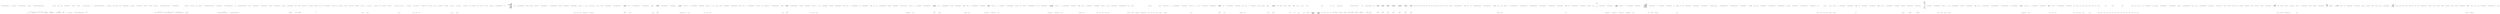 digraph  {
m0_48 [cluster="Newtonsoft.Json.Converters.DiscriminatedUnionConverter.ReadAndAssert(Newtonsoft.Json.JsonReader)", file="DiscriminatedUnionConverter.cs", label="Entry Newtonsoft.Json.Converters.DiscriminatedUnionConverter.ReadAndAssert(Newtonsoft.Json.JsonReader)", span="175-175"];
m0_80 [cluster="Newtonsoft.Json.Converters.DiscriminatedUnionConverter.ReadAndAssert(Newtonsoft.Json.JsonReader)", file="DiscriminatedUnionConverter.cs", label="!reader.Read()", span="177-177"];
m0_81 [cluster="Newtonsoft.Json.Converters.DiscriminatedUnionConverter.ReadAndAssert(Newtonsoft.Json.JsonReader)", file="DiscriminatedUnionConverter.cs", label="throw new JsonSerializationException(''Unexpected end.'');", span="178-178"];
m0_82 [cluster="Newtonsoft.Json.Converters.DiscriminatedUnionConverter.ReadAndAssert(Newtonsoft.Json.JsonReader)", file="DiscriminatedUnionConverter.cs", label="Exit Newtonsoft.Json.Converters.DiscriminatedUnionConverter.ReadAndAssert(Newtonsoft.Json.JsonReader)", span="175-175"];
m0_55 [cluster="System.Collections.Generic.List<T>.ToArray()", file="DiscriminatedUnionConverter.cs", label="Entry System.Collections.Generic.List<T>.ToArray()", span="0-0"];
m0_23 [cluster="Newtonsoft.Json.Converters.DiscriminatedUnionConverter.ReadJson(Newtonsoft.Json.JsonReader, System.Type, object, Newtonsoft.Json.JsonSerializer)", file="DiscriminatedUnionConverter.cs", label="Entry Newtonsoft.Json.Converters.DiscriminatedUnionConverter.ReadJson(Newtonsoft.Json.JsonReader, System.Type, object, Newtonsoft.Json.JsonSerializer)", span="83-83"];
m0_26 [cluster="Newtonsoft.Json.Converters.DiscriminatedUnionConverter.ReadJson(Newtonsoft.Json.JsonReader, System.Type, object, Newtonsoft.Json.JsonSerializer)", color=green, community=0, file="DiscriminatedUnionConverter.cs", label="IEnumerable cases = (IEnumerable)FSharpUtils.GetUnionCases(null, objectType, null)", prediction=0, span="88-88"];
m0_24 [cluster="Newtonsoft.Json.Converters.DiscriminatedUnionConverter.ReadJson(Newtonsoft.Json.JsonReader, System.Type, object, Newtonsoft.Json.JsonSerializer)", file="DiscriminatedUnionConverter.cs", label="reader.TokenType == JsonToken.Null", span="85-85"];
m0_27 [cluster="Newtonsoft.Json.Converters.DiscriminatedUnionConverter.ReadJson(Newtonsoft.Json.JsonReader, System.Type, object, Newtonsoft.Json.JsonSerializer)", file="DiscriminatedUnionConverter.cs", label="ReadAndAssertProperty(reader, CasePropertyName)", span="90-90"];
m0_31 [cluster="Newtonsoft.Json.Converters.DiscriminatedUnionConverter.ReadJson(Newtonsoft.Json.JsonReader, System.Type, object, Newtonsoft.Json.JsonSerializer)", file="DiscriminatedUnionConverter.cs", label=cases, span="96-96"];
m0_32 [cluster="Newtonsoft.Json.Converters.DiscriminatedUnionConverter.ReadJson(Newtonsoft.Json.JsonReader, System.Type, object, Newtonsoft.Json.JsonSerializer)", color=green, community=0, file="DiscriminatedUnionConverter.cs", label="(string)FSharpUtils.GetUnionCaseInfoName(c) == caseName", prediction=1, span="98-98"];
m0_29 [cluster="Newtonsoft.Json.Converters.DiscriminatedUnionConverter.ReadJson(Newtonsoft.Json.JsonReader, System.Type, object, Newtonsoft.Json.JsonSerializer)", file="DiscriminatedUnionConverter.cs", label="string caseName = reader.Value.ToString()", span="93-93"];
m0_33 [cluster="Newtonsoft.Json.Converters.DiscriminatedUnionConverter.ReadJson(Newtonsoft.Json.JsonReader, System.Type, object, Newtonsoft.Json.JsonSerializer)", file="DiscriminatedUnionConverter.cs", label="matchingCaseInfo = c", span="100-100"];
m0_39 [cluster="Newtonsoft.Json.Converters.DiscriminatedUnionConverter.ReadJson(Newtonsoft.Json.JsonReader, System.Type, object, Newtonsoft.Json.JsonSerializer)", color=green, community=0, file="DiscriminatedUnionConverter.cs", label="PropertyInfo[] fieldProperties = (PropertyInfo[])FSharpUtils.GetUnionCaseInfoFields(matchingCaseInfo)", prediction=2, span="114-114"];
m0_38 [cluster="Newtonsoft.Json.Converters.DiscriminatedUnionConverter.ReadJson(Newtonsoft.Json.JsonReader, System.Type, object, Newtonsoft.Json.JsonSerializer)", file="DiscriminatedUnionConverter.cs", label="ReadAndAssert(reader)", span="112-112"];
m0_30 [cluster="Newtonsoft.Json.Converters.DiscriminatedUnionConverter.ReadJson(Newtonsoft.Json.JsonReader, System.Type, object, Newtonsoft.Json.JsonSerializer)", file="DiscriminatedUnionConverter.cs", label="object matchingCaseInfo = null", span="95-95"];
m0_40 [cluster="Newtonsoft.Json.Converters.DiscriminatedUnionConverter.ReadJson(Newtonsoft.Json.JsonReader, System.Type, object, Newtonsoft.Json.JsonSerializer)", file="DiscriminatedUnionConverter.cs", label="List<object> fieldValues = new List<object>()", span="115-115"];
m0_41 [cluster="Newtonsoft.Json.Converters.DiscriminatedUnionConverter.ReadJson(Newtonsoft.Json.JsonReader, System.Type, object, Newtonsoft.Json.JsonSerializer)", file="DiscriminatedUnionConverter.cs", label=fieldProperties, span="116-116"];
m0_45 [cluster="Newtonsoft.Json.Converters.DiscriminatedUnionConverter.ReadJson(Newtonsoft.Json.JsonReader, System.Type, object, Newtonsoft.Json.JsonSerializer)", color=green, community=0, file="DiscriminatedUnionConverter.cs", label="return FSharpUtils.MakeUnion(null, matchingCaseInfo, fieldValues.ToArray(), null);", prediction=3, span="125-125"];
m0_44 [cluster="Newtonsoft.Json.Converters.DiscriminatedUnionConverter.ReadJson(Newtonsoft.Json.JsonReader, System.Type, object, Newtonsoft.Json.JsonSerializer)", file="DiscriminatedUnionConverter.cs", label="ReadAndAssert(reader)", span="123-123"];
m0_28 [cluster="Newtonsoft.Json.Converters.DiscriminatedUnionConverter.ReadJson(Newtonsoft.Json.JsonReader, System.Type, object, Newtonsoft.Json.JsonSerializer)", file="DiscriminatedUnionConverter.cs", label="ReadAndAssert(reader)", span="91-91"];
m0_36 [cluster="Newtonsoft.Json.Converters.DiscriminatedUnionConverter.ReadJson(Newtonsoft.Json.JsonReader, System.Type, object, Newtonsoft.Json.JsonSerializer)", file="DiscriminatedUnionConverter.cs", label="ReadAndAssertProperty(reader, FieldsPropertyName)", span="108-108"];
m0_37 [cluster="Newtonsoft.Json.Converters.DiscriminatedUnionConverter.ReadJson(Newtonsoft.Json.JsonReader, System.Type, object, Newtonsoft.Json.JsonSerializer)", file="DiscriminatedUnionConverter.cs", label="ReadAndAssert(reader)", span="110-110"];
m0_42 [cluster="Newtonsoft.Json.Converters.DiscriminatedUnionConverter.ReadJson(Newtonsoft.Json.JsonReader, System.Type, object, Newtonsoft.Json.JsonSerializer)", file="DiscriminatedUnionConverter.cs", label="fieldValues.Add(serializer.Deserialize(reader, field.PropertyType))", span="118-118"];
m0_43 [cluster="Newtonsoft.Json.Converters.DiscriminatedUnionConverter.ReadJson(Newtonsoft.Json.JsonReader, System.Type, object, Newtonsoft.Json.JsonSerializer)", file="DiscriminatedUnionConverter.cs", label="ReadAndAssert(reader)", span="119-119"];
m0_25 [cluster="Newtonsoft.Json.Converters.DiscriminatedUnionConverter.ReadJson(Newtonsoft.Json.JsonReader, System.Type, object, Newtonsoft.Json.JsonSerializer)", file="DiscriminatedUnionConverter.cs", label="return null;", span="86-86"];
m0_34 [cluster="Newtonsoft.Json.Converters.DiscriminatedUnionConverter.ReadJson(Newtonsoft.Json.JsonReader, System.Type, object, Newtonsoft.Json.JsonSerializer)", file="DiscriminatedUnionConverter.cs", label="matchingCaseInfo == null", span="105-105"];
m0_35 [cluster="Newtonsoft.Json.Converters.DiscriminatedUnionConverter.ReadJson(Newtonsoft.Json.JsonReader, System.Type, object, Newtonsoft.Json.JsonSerializer)", file="DiscriminatedUnionConverter.cs", label="throw new JsonSerializationException(''No union type found with the name '{0}'.''.FormatWith(CultureInfo.InvariantCulture, caseName));", span="106-106"];
m0_46 [cluster="Newtonsoft.Json.Converters.DiscriminatedUnionConverter.ReadJson(Newtonsoft.Json.JsonReader, System.Type, object, Newtonsoft.Json.JsonSerializer)", file="DiscriminatedUnionConverter.cs", label="Exit Newtonsoft.Json.Converters.DiscriminatedUnionConverter.ReadJson(Newtonsoft.Json.JsonReader, System.Type, object, Newtonsoft.Json.JsonSerializer)", span="83-83"];
m0_72 [cluster="System.Reflection.MemberInfo.GetCustomAttributes(bool)", file="DiscriminatedUnionConverter.cs", label="Entry System.Reflection.MemberInfo.GetCustomAttributes(bool)", span="0-0"];
m0_14 [cluster="object.GetType()", file="DiscriminatedUnionConverter.cs", label="Entry object.GetType()", span="0-0"];
m0_83 [cluster="Newtonsoft.Json.JsonReader.Read()", file="DiscriminatedUnionConverter.cs", label="Entry Newtonsoft.Json.JsonReader.Read()", span="355-355"];
m0_73 [cluster="System.Type.Assembly()", file="DiscriminatedUnionConverter.cs", label="Entry System.Type.Assembly()", span="152-152"];
m0_74 [cluster="Newtonsoft.Json.Utilities.FSharpUtils.EnsureInitialized(System.Reflection.Assembly)", file="DiscriminatedUnionConverter.cs", label="Entry Newtonsoft.Json.Utilities.FSharpUtils.EnsureInitialized(System.Reflection.Assembly)", span="54-54"];
m0_19 [cluster="Newtonsoft.Json.JsonWriter.WritePropertyName(string)", file="DiscriminatedUnionConverter.cs", label="Entry Newtonsoft.Json.JsonWriter.WritePropertyName(string)", span="407-407"];
m0_15 [cluster="Newtonsoft.Json.Utilities.MethodCall<T, TResult>.Invoke(T, params object[])", file="DiscriminatedUnionConverter.cs", label="Entry Newtonsoft.Json.Utilities.MethodCall<T, TResult>.Invoke(T, params object[])", span="27-27"];
m0_52 [cluster="System.Collections.Generic.List<T>.List()", file="DiscriminatedUnionConverter.cs", label="Entry System.Collections.Generic.List<T>.List()", span="0-0"];
m0_51 [cluster="string.FormatWith(System.IFormatProvider, object)", file="DiscriminatedUnionConverter.cs", label="Entry string.FormatWith(System.IFormatProvider, object)", span="47-47"];
m0_0 [cluster="Newtonsoft.Json.Converters.DiscriminatedUnionConverter.WriteJson(Newtonsoft.Json.JsonWriter, object, Newtonsoft.Json.JsonSerializer)", file="DiscriminatedUnionConverter.cs", label="Entry Newtonsoft.Json.Converters.DiscriminatedUnionConverter.WriteJson(Newtonsoft.Json.JsonWriter, object, Newtonsoft.Json.JsonSerializer)", span="56-56"];
m0_3 [cluster="Newtonsoft.Json.Converters.DiscriminatedUnionConverter.WriteJson(Newtonsoft.Json.JsonWriter, object, Newtonsoft.Json.JsonSerializer)", color=green, community=0, file="DiscriminatedUnionConverter.cs", label="object result = FSharpUtils.GetUnionFields(null, value, t, null)", prediction=4, span="62-62"];
m0_2 [cluster="Newtonsoft.Json.Converters.DiscriminatedUnionConverter.WriteJson(Newtonsoft.Json.JsonWriter, object, Newtonsoft.Json.JsonSerializer)", file="DiscriminatedUnionConverter.cs", label="Type t = value.GetType()", span="60-60"];
m0_4 [cluster="Newtonsoft.Json.Converters.DiscriminatedUnionConverter.WriteJson(Newtonsoft.Json.JsonWriter, object, Newtonsoft.Json.JsonSerializer)", color=green, community=0, file="DiscriminatedUnionConverter.cs", label="object info = FSharpUtils.GetUnionCaseInfo(result)", prediction=5, span="63-63"];
m0_5 [cluster="Newtonsoft.Json.Converters.DiscriminatedUnionConverter.WriteJson(Newtonsoft.Json.JsonWriter, object, Newtonsoft.Json.JsonSerializer)", color=green, community=0, file="DiscriminatedUnionConverter.cs", label="object fields = FSharpUtils.GetUnionCaseFields(result)", prediction=6, span="64-64"];
m0_6 [cluster="Newtonsoft.Json.Converters.DiscriminatedUnionConverter.WriteJson(Newtonsoft.Json.JsonWriter, object, Newtonsoft.Json.JsonSerializer)", color=green, community=0, file="DiscriminatedUnionConverter.cs", label="object caseName = FSharpUtils.GetUnionCaseInfoName(info)", prediction=7, span="65-65"];
m0_11 [cluster="Newtonsoft.Json.Converters.DiscriminatedUnionConverter.WriteJson(Newtonsoft.Json.JsonWriter, object, Newtonsoft.Json.JsonSerializer)", file="DiscriminatedUnionConverter.cs", label="serializer.Serialize(writer, fields)", span="71-71"];
m0_7 [cluster="Newtonsoft.Json.Converters.DiscriminatedUnionConverter.WriteJson(Newtonsoft.Json.JsonWriter, object, Newtonsoft.Json.JsonSerializer)", file="DiscriminatedUnionConverter.cs", label="writer.WriteStartObject()", span="67-67"];
m0_9 [cluster="Newtonsoft.Json.Converters.DiscriminatedUnionConverter.WriteJson(Newtonsoft.Json.JsonWriter, object, Newtonsoft.Json.JsonSerializer)", file="DiscriminatedUnionConverter.cs", label="writer.WriteValue((string)caseName)", span="69-69"];
m0_1 [cluster="Newtonsoft.Json.Converters.DiscriminatedUnionConverter.WriteJson(Newtonsoft.Json.JsonWriter, object, Newtonsoft.Json.JsonSerializer)", file="DiscriminatedUnionConverter.cs", label="DefaultContractResolver resolver = serializer.ContractResolver as DefaultContractResolver", span="58-58"];
m0_8 [cluster="Newtonsoft.Json.Converters.DiscriminatedUnionConverter.WriteJson(Newtonsoft.Json.JsonWriter, object, Newtonsoft.Json.JsonSerializer)", file="DiscriminatedUnionConverter.cs", label="writer.WritePropertyName((resolver != null) ? resolver.GetResolvedPropertyName(CasePropertyName) : CasePropertyName)", span="68-68"];
m0_10 [cluster="Newtonsoft.Json.Converters.DiscriminatedUnionConverter.WriteJson(Newtonsoft.Json.JsonWriter, object, Newtonsoft.Json.JsonSerializer)", file="DiscriminatedUnionConverter.cs", label="writer.WritePropertyName((resolver != null) ? resolver.GetResolvedPropertyName(FieldsPropertyName) : FieldsPropertyName)", span="70-70"];
m0_12 [cluster="Newtonsoft.Json.Converters.DiscriminatedUnionConverter.WriteJson(Newtonsoft.Json.JsonWriter, object, Newtonsoft.Json.JsonSerializer)", file="DiscriminatedUnionConverter.cs", label="writer.WriteEndObject()", span="72-72"];
m0_13 [cluster="Newtonsoft.Json.Converters.DiscriminatedUnionConverter.WriteJson(Newtonsoft.Json.JsonWriter, object, Newtonsoft.Json.JsonSerializer)", file="DiscriminatedUnionConverter.cs", label="Exit Newtonsoft.Json.Converters.DiscriminatedUnionConverter.WriteJson(Newtonsoft.Json.JsonWriter, object, Newtonsoft.Json.JsonSerializer)", span="56-56"];
m0_21 [cluster="Newtonsoft.Json.JsonSerializer.Serialize(Newtonsoft.Json.JsonWriter, object)", file="DiscriminatedUnionConverter.cs", label="Entry Newtonsoft.Json.JsonSerializer.Serialize(Newtonsoft.Json.JsonWriter, object)", span="789-789"];
m0_47 [cluster="Newtonsoft.Json.Converters.DiscriminatedUnionConverter.ReadAndAssertProperty(Newtonsoft.Json.JsonReader, string)", file="DiscriminatedUnionConverter.cs", label="Entry Newtonsoft.Json.Converters.DiscriminatedUnionConverter.ReadAndAssertProperty(Newtonsoft.Json.JsonReader, string)", span="167-167"];
m0_75 [cluster="Newtonsoft.Json.Converters.DiscriminatedUnionConverter.ReadAndAssertProperty(Newtonsoft.Json.JsonReader, string)", file="DiscriminatedUnionConverter.cs", label="ReadAndAssert(reader)", span="169-169"];
m0_76 [cluster="Newtonsoft.Json.Converters.DiscriminatedUnionConverter.ReadAndAssertProperty(Newtonsoft.Json.JsonReader, string)", file="DiscriminatedUnionConverter.cs", label="reader.TokenType != JsonToken.PropertyName || !string.Equals(reader.Value.ToString(), propertyName, StringComparison.OrdinalIgnoreCase)", span="171-171"];
m0_77 [cluster="Newtonsoft.Json.Converters.DiscriminatedUnionConverter.ReadAndAssertProperty(Newtonsoft.Json.JsonReader, string)", file="DiscriminatedUnionConverter.cs", label="throw new JsonSerializationException(''Expected JSON property '{0}'.''.FormatWith(CultureInfo.InvariantCulture, propertyName));", span="172-172"];
m0_78 [cluster="Newtonsoft.Json.Converters.DiscriminatedUnionConverter.ReadAndAssertProperty(Newtonsoft.Json.JsonReader, string)", file="DiscriminatedUnionConverter.cs", label="Exit Newtonsoft.Json.Converters.DiscriminatedUnionConverter.ReadAndAssertProperty(Newtonsoft.Json.JsonReader, string)", span="167-167"];
m0_16 [cluster="System.Func<T, TResult>.Invoke(T)", file="DiscriminatedUnionConverter.cs", label="Entry System.Func<T, TResult>.Invoke(T)", span="0-0"];
m0_50 [cluster="Newtonsoft.Json.JsonSerializationException.JsonSerializationException(string)", file="DiscriminatedUnionConverter.cs", label="Entry Newtonsoft.Json.JsonSerializationException.JsonSerializationException(string)", span="52-52"];
m0_18 [cluster="Newtonsoft.Json.Serialization.DefaultContractResolver.GetResolvedPropertyName(string)", file="DiscriminatedUnionConverter.cs", label="Entry Newtonsoft.Json.Serialization.DefaultContractResolver.GetResolvedPropertyName(string)", span="1334-1334"];
m0_54 [cluster="System.Collections.Generic.List<T>.Add(T)", file="DiscriminatedUnionConverter.cs", label="Entry System.Collections.Generic.List<T>.Add(T)", span="0-0"];
m0_53 [cluster="Newtonsoft.Json.JsonSerializer.Deserialize(Newtonsoft.Json.JsonReader, System.Type)", file="DiscriminatedUnionConverter.cs", label="Entry Newtonsoft.Json.JsonSerializer.Deserialize(Newtonsoft.Json.JsonReader, System.Type)", span="670-670"];
m0_20 [cluster="Newtonsoft.Json.JsonWriter.WriteValue(string)", file="DiscriminatedUnionConverter.cs", label="Entry Newtonsoft.Json.JsonWriter.WriteValue(string)", span="810-810"];
m0_56 [cluster="Newtonsoft.Json.Converters.DiscriminatedUnionConverter.CanConvert(System.Type)", file="DiscriminatedUnionConverter.cs", label="Entry Newtonsoft.Json.Converters.DiscriminatedUnionConverter.CanConvert(System.Type)", span="135-135"];
m0_69 [cluster="Newtonsoft.Json.Converters.DiscriminatedUnionConverter.CanConvert(System.Type)", color=green, community=0, file="DiscriminatedUnionConverter.cs", label="return (bool)FSharpUtils.IsUnion(null, objectType, null);", prediction=8, span="164-164"];
m0_67 [cluster="Newtonsoft.Json.Converters.DiscriminatedUnionConverter.CanConvert(System.Type)", file="DiscriminatedUnionConverter.cs", label="!isFSharpType", span="161-161"];
m0_65 [cluster="Newtonsoft.Json.Converters.DiscriminatedUnionConverter.CanConvert(System.Type)", color=green, community=0, file="DiscriminatedUnionConverter.cs", label="FSharpUtils.EnsureInitialized(attributeType.Assembly())", prediction=9, span="154-154"];
m0_63 [cluster="Newtonsoft.Json.Converters.DiscriminatedUnionConverter.CanConvert(System.Type)", file="DiscriminatedUnionConverter.cs", label="Type attributeType = attribute.GetType()", span="151-151"];
m0_64 [cluster="Newtonsoft.Json.Converters.DiscriminatedUnionConverter.CanConvert(System.Type)", file="DiscriminatedUnionConverter.cs", label="attributeType.Name == ''CompilationMappingAttribute''", span="152-152"];
m0_66 [cluster="Newtonsoft.Json.Converters.DiscriminatedUnionConverter.CanConvert(System.Type)", file="DiscriminatedUnionConverter.cs", label="isFSharpType = true", span="156-156"];
m0_57 [cluster="Newtonsoft.Json.Converters.DiscriminatedUnionConverter.CanConvert(System.Type)", file="DiscriminatedUnionConverter.cs", label="typeof(IEnumerable).IsAssignableFrom(objectType)", span="137-137"];
m0_60 [cluster="Newtonsoft.Json.Converters.DiscriminatedUnionConverter.CanConvert(System.Type)", file="DiscriminatedUnionConverter.cs", label="attributes = objectType.GetCustomAttributes(true)", span="144-144"];
m0_58 [cluster="Newtonsoft.Json.Converters.DiscriminatedUnionConverter.CanConvert(System.Type)", file="DiscriminatedUnionConverter.cs", label="return false;", span="138-138"];
m0_61 [cluster="Newtonsoft.Json.Converters.DiscriminatedUnionConverter.CanConvert(System.Type)", file="DiscriminatedUnionConverter.cs", label="bool isFSharpType = false", span="148-148"];
m0_62 [cluster="Newtonsoft.Json.Converters.DiscriminatedUnionConverter.CanConvert(System.Type)", file="DiscriminatedUnionConverter.cs", label=attributes, span="149-149"];
m0_68 [cluster="Newtonsoft.Json.Converters.DiscriminatedUnionConverter.CanConvert(System.Type)", file="DiscriminatedUnionConverter.cs", label="return false;", span="162-162"];
m0_59 [cluster="Newtonsoft.Json.Converters.DiscriminatedUnionConverter.CanConvert(System.Type)", file="DiscriminatedUnionConverter.cs", label="object[] attributes", span="142-142"];
m0_70 [cluster="Newtonsoft.Json.Converters.DiscriminatedUnionConverter.CanConvert(System.Type)", file="DiscriminatedUnionConverter.cs", label="Exit Newtonsoft.Json.Converters.DiscriminatedUnionConverter.CanConvert(System.Type)", span="135-135"];
m0_22 [cluster="Newtonsoft.Json.JsonWriter.WriteEndObject()", file="DiscriminatedUnionConverter.cs", label="Entry Newtonsoft.Json.JsonWriter.WriteEndObject()", span="365-365"];
m0_49 [cluster="object.ToString()", file="DiscriminatedUnionConverter.cs", label="Entry object.ToString()", span="0-0"];
m0_71 [cluster="System.Type.IsAssignableFrom(System.Type)", file="DiscriminatedUnionConverter.cs", label="Entry System.Type.IsAssignableFrom(System.Type)", span="0-0"];
m0_17 [cluster="Newtonsoft.Json.JsonWriter.WriteStartObject()", file="DiscriminatedUnionConverter.cs", label="Entry Newtonsoft.Json.JsonWriter.WriteStartObject()", span="357-357"];
m0_79 [cluster="string.Equals(string, string, System.StringComparison)", file="DiscriminatedUnionConverter.cs", label="Entry string.Equals(string, string, System.StringComparison)", span="0-0"];
m2_14 [cluster="Newtonsoft.Json.Tests.Serialization.FSharpTests.Set()", file="FSharpTests.cs", label="Entry Newtonsoft.Json.Tests.Serialization.FSharpTests.Set()", span="59-59"];
m2_15 [cluster="Newtonsoft.Json.Tests.Serialization.FSharpTests.Set()", color=green, community=0, file="FSharpTests.cs", label="FSharpSet<int> l = SetModule.OfSeq(new List<int> { 1, 2, 3 })", prediction=10, span="61-61"];
m2_16 [cluster="Newtonsoft.Json.Tests.Serialization.FSharpTests.Set()", color=green, community=0, file="FSharpTests.cs", label="string json = JsonConvert.SerializeObject(l, Formatting.Indented)", prediction=11, span="63-63"];
m2_19 [cluster="Newtonsoft.Json.Tests.Serialization.FSharpTests.Set()", color=green, community=0, file="FSharpTests.cs", label="Assert.AreEqual(l.Count, l2.Count)", prediction=10, span="73-73"];
m2_20 [cluster="Newtonsoft.Json.Tests.Serialization.FSharpTests.Set()", color=green, community=0, file="FSharpTests.cs", label="CollectionAssert.AreEquivalent(l, l2)", prediction=10, span="74-74"];
m2_17 [cluster="Newtonsoft.Json.Tests.Serialization.FSharpTests.Set()", color=green, community=0, file="FSharpTests.cs", label="Assert.AreEqual(@''[\r\n  1,\r\n  2,\r\n  3\r\n]'', json)", prediction=14, span="65-69"];
m2_18 [cluster="Newtonsoft.Json.Tests.Serialization.FSharpTests.Set()", color=green, community=0, file="FSharpTests.cs", label="FSharpSet<int> l2 = JsonConvert.DeserializeObject<FSharpSet<int>>(json)", prediction=10, span="71-71"];
m2_21 [cluster="Newtonsoft.Json.Tests.Serialization.FSharpTests.Set()", file="FSharpTests.cs", label="Exit Newtonsoft.Json.Tests.Serialization.FSharpTests.Set()", span="59-59"];
m2_22 [cluster="Newtonsoft.Json.Tests.Serialization.FSharpTests.Map()", file="FSharpTests.cs", label="Entry Newtonsoft.Json.Tests.Serialization.FSharpTests.Map()", span="78-78"];
m2_23 [cluster="Newtonsoft.Json.Tests.Serialization.FSharpTests.Map()", color=green, community=0, file="FSharpTests.cs", label="FSharpMap<string, int> m1 = MapModule.OfSeq(new List<Tuple<string, int>> { Tuple.Create(''one'', 1), Tuple.Create(''II'', 2), Tuple.Create(''3'', 3) })", prediction=16, span="80-80"];
m2_24 [cluster="Newtonsoft.Json.Tests.Serialization.FSharpTests.Map()", color=green, community=0, file="FSharpTests.cs", label="string json = JsonConvert.SerializeObject(m1, Formatting.Indented)", prediction=17, span="82-82"];
m2_26 [cluster="Newtonsoft.Json.Tests.Serialization.FSharpTests.Map()", color=green, community=0, file="FSharpTests.cs", label="Assert.AreEqual(m1.Count, m2.Count)", prediction=16, span="86-86"];
m2_25 [cluster="Newtonsoft.Json.Tests.Serialization.FSharpTests.Map()", color=green, community=0, file="FSharpTests.cs", label="FSharpMap<string, int> m2 = JsonConvert.DeserializeObject<FSharpMap<string, int>>(json)", prediction=19, span="84-84"];
m2_27 [cluster="Newtonsoft.Json.Tests.Serialization.FSharpTests.Map()", color=green, community=0, file="FSharpTests.cs", label="Assert.AreEqual(1, m2[''one''])", prediction=19, span="87-87"];
m2_28 [cluster="Newtonsoft.Json.Tests.Serialization.FSharpTests.Map()", color=green, community=0, file="FSharpTests.cs", label="Assert.AreEqual(2, m2[''II''])", prediction=19, span="88-88"];
m2_29 [cluster="Newtonsoft.Json.Tests.Serialization.FSharpTests.Map()", color=green, community=0, file="FSharpTests.cs", label="Assert.AreEqual(3, m2[''3''])", prediction=19, span="89-89"];
m2_30 [cluster="Newtonsoft.Json.Tests.Serialization.FSharpTests.Map()", file="FSharpTests.cs", label="Exit Newtonsoft.Json.Tests.Serialization.FSharpTests.Map()", span="78-78"];
m2_11 [cluster="Unk.AreEqual", file="FSharpTests.cs", label="Entry Unk.AreEqual", span=""];
m2_8 [cluster="System.Collections.Generic.List<T>.List()", file="FSharpTests.cs", label="Entry System.Collections.Generic.List<T>.List()", span="0-0"];
m2_13 [cluster="Unk.AreEquivalent", file="FSharpTests.cs", label="Entry Unk.AreEquivalent", span=""];
m2_9 [cluster="Unk.OfSeq", file="FSharpTests.cs", label="Entry Unk.OfSeq", span=""];
m2_12 [cluster="Newtonsoft.Json.JsonConvert.DeserializeObject<T>(string)", file="FSharpTests.cs", label="Entry Newtonsoft.Json.JsonConvert.DeserializeObject<T>(string)", span="726-726"];
m2_0 [cluster="Newtonsoft.Json.Tests.Serialization.FSharpTests.List()", file="FSharpTests.cs", label="Entry Newtonsoft.Json.Tests.Serialization.FSharpTests.List()", span="40-40"];
m2_1 [cluster="Newtonsoft.Json.Tests.Serialization.FSharpTests.List()", color=green, community=0, file="FSharpTests.cs", label="FSharpList<int> l = ListModule.OfSeq(new List<int> {1,2,3})", prediction=23, span="42-42"];
m2_2 [cluster="Newtonsoft.Json.Tests.Serialization.FSharpTests.List()", color=green, community=0, file="FSharpTests.cs", label="string json = JsonConvert.SerializeObject(l, Formatting.Indented)", prediction=24, span="44-44"];
m2_5 [cluster="Newtonsoft.Json.Tests.Serialization.FSharpTests.List()", color=green, community=0, file="FSharpTests.cs", label="Assert.AreEqual(l.Length, l2.Length)", prediction=23, span="54-54"];
m2_6 [cluster="Newtonsoft.Json.Tests.Serialization.FSharpTests.List()", color=green, community=0, file="FSharpTests.cs", label="CollectionAssert.AreEquivalent(l, l2)", prediction=23, span="55-55"];
m2_3 [cluster="Newtonsoft.Json.Tests.Serialization.FSharpTests.List()", color=green, community=0, file="FSharpTests.cs", label="Assert.AreEqual(@''[\r\n  1,\r\n  2,\r\n  3\r\n]'', json)", prediction=27, span="46-50"];
m2_4 [cluster="Newtonsoft.Json.Tests.Serialization.FSharpTests.List()", color=green, community=0, file="FSharpTests.cs", label="FSharpList<int> l2 = JsonConvert.DeserializeObject<FSharpList<int>>(json)", prediction=23, span="52-52"];
m2_7 [cluster="Newtonsoft.Json.Tests.Serialization.FSharpTests.List()", file="FSharpTests.cs", label="Exit Newtonsoft.Json.Tests.Serialization.FSharpTests.List()", span="40-40"];
m2_10 [cluster="Unk.SerializeObject", file="FSharpTests.cs", label="Entry Unk.SerializeObject", span=""];
m2_31 [cluster="System.Tuple.Create<T1, T2>(T1, T2)", file="FSharpTests.cs", label="Entry System.Tuple.Create<T1, T2>(T1, T2)", span="0-0"];
m3_11 [cluster="JArray.cstr", file="FSharpUtils.cs", label="Entry JArray.cstr", span=""];
m3_14 [cluster="System.Console.WriteLine(string)", file="FSharpUtils.cs", label="Entry System.Console.WriteLine(string)", span="0-0"];
m3_9 [cluster="Newtonsoft.Json.Linq.JProperty.JProperty(string, object)", file="FSharpUtils.cs", label="Entry Newtonsoft.Json.Linq.JProperty.JProperty(string, object)", span="192-192"];
m3_3 [cluster="Newtonsoft.Json.Tests.Documentation.Examples.Linq.CreateJsonDeclaratively.Example()", file="FSharpUtils.cs", label="Entry Newtonsoft.Json.Tests.Documentation.Examples.Linq.CreateJsonDeclaratively.Example()", span="25-25"];
m3_4 [cluster="Newtonsoft.Json.Tests.Documentation.Examples.Linq.CreateJsonDeclaratively.Example()", color=green, community=0, file="FSharpUtils.cs", label="List<Post> posts = GetPosts()", prediction=29, span="28-28"];
m3_5 [cluster="Newtonsoft.Json.Tests.Documentation.Examples.Linq.CreateJsonDeclaratively.Example()", color=green, community=0, file="FSharpUtils.cs", label="JObject rss =\r\n        new JObject(\r\n          new JProperty(''channel'',\r\n            new JObject(\r\n              new JProperty(''title'', ''James Newton-King''),\r\n              new JProperty(''link'', ''http://james.newtonking.com''),\r\n              new JProperty(''description'', ''James Newton-King's blog.''),\r\n              new JProperty(''item'',\r\n                new JArray(\r\n                  from p in posts\r\n                  orderby p.Title\r\n                  select new JObject(\r\n                    new JProperty(''title'', p.Title),\r\n                    new JProperty(''description'', p.Description),\r\n                    new JProperty(''link'', p.Link),\r\n                    new JProperty(''category'',\r\n                      new JArray(\r\n                        from c in p.Categories\r\n                        select new JValue(c)))))))))", prediction=30, span="30-48"];
m3_6 [cluster="Newtonsoft.Json.Tests.Documentation.Examples.Linq.CreateJsonDeclaratively.Example()", color=green, community=0, file="FSharpUtils.cs", label="Console.WriteLine(rss.ToString())", prediction=31, span="50-50"];
m3_7 [cluster="Newtonsoft.Json.Tests.Documentation.Examples.Linq.CreateJsonDeclaratively.Example()", file="FSharpUtils.cs", label="Exit Newtonsoft.Json.Tests.Documentation.Examples.Linq.CreateJsonDeclaratively.Example()", span="25-25"];
m3_12 [cluster="Newtonsoft.Json.Linq.JValue.JValue(string)", file="FSharpUtils.cs", label="Entry Newtonsoft.Json.Linq.JValue.JValue(string)", span="127-127"];
m3_13 [cluster="Newtonsoft.Json.Linq.JToken.ToString()", file="FSharpUtils.cs", label="Entry Newtonsoft.Json.Linq.JToken.ToString()", span="389-389"];
m3_10 [cluster="Newtonsoft.Json.Linq.JObject.JObject(params object[])", file="FSharpUtils.cs", label="Entry Newtonsoft.Json.Linq.JObject.JObject(params object[])", span="104-104"];
m3_0 [cluster="Newtonsoft.Json.Tests.Documentation.Examples.Linq.CreateJsonDeclaratively.GetPosts()", file="FSharpUtils.cs", label="Entry Newtonsoft.Json.Tests.Documentation.Examples.Linq.CreateJsonDeclaratively.GetPosts()", span="20-20"];
m3_1 [cluster="Newtonsoft.Json.Tests.Documentation.Examples.Linq.CreateJsonDeclaratively.GetPosts()", color=green, community=0, file="FSharpUtils.cs", label="return null;", prediction=32, span="22-22"];
m3_2 [cluster="Newtonsoft.Json.Tests.Documentation.Examples.Linq.CreateJsonDeclaratively.GetPosts()", file="FSharpUtils.cs", label="Exit Newtonsoft.Json.Tests.Documentation.Examples.Linq.CreateJsonDeclaratively.GetPosts()", span="20-20"];
m3_8 [cluster="Newtonsoft.Json.Linq.JObject.JObject(object)", file="FSharpUtils.cs", label="Entry Newtonsoft.Json.Linq.JObject.JObject(object)", span="113-113"];
m3_15 [file="FSharpUtils.cs", label="Newtonsoft.Json.Tests.Documentation.Examples.Linq.CreateJsonDeclaratively", span=""];
m4_281 [cluster="Newtonsoft.Json.Tests.Linq.JsonPath.JPathExecuteTests.EvaluateScanNestResults()", file="JPathExecuteTests.cs", label="Entry Newtonsoft.Json.Tests.Linq.JsonPath.JPathExecuteTests.EvaluateScanNestResults()", span="456-456"];
m4_288 [cluster="Newtonsoft.Json.Tests.Linq.JsonPath.JPathExecuteTests.EvaluateScanNestResults()", file="JPathExecuteTests.cs", label="Assert.AreEqual(4, t.Count)", span="465-465"];
m4_289 [cluster="Newtonsoft.Json.Tests.Linq.JsonPath.JPathExecuteTests.EvaluateScanNestResults()", file="JPathExecuteTests.cs", label="Assert.AreEqual(1, (int)t[0])", span="466-466"];
m4_290 [cluster="Newtonsoft.Json.Tests.Linq.JsonPath.JPathExecuteTests.EvaluateScanNestResults()", file="JPathExecuteTests.cs", label="Assert.AreEqual(2, (int)t[1])", span="467-467"];
m4_286 [cluster="Newtonsoft.Json.Tests.Linq.JsonPath.JPathExecuteTests.EvaluateScanNestResults()", file="JPathExecuteTests.cs", label="IList<JToken> t = a.SelectTokens(''$..Name'').ToList()", span="463-463"];
m4_287 [cluster="Newtonsoft.Json.Tests.Linq.JsonPath.JPathExecuteTests.EvaluateScanNestResults()", file="JPathExecuteTests.cs", label="Assert.IsNotNull(t)", span="464-464"];
m4_291 [cluster="Newtonsoft.Json.Tests.Linq.JsonPath.JPathExecuteTests.EvaluateScanNestResults()", file="JPathExecuteTests.cs", label="Assert.IsTrue(JToken.DeepEquals(new JObject { { ''Name'', new JArray(3) } }, t[2]))", span="468-468"];
m4_285 [cluster="Newtonsoft.Json.Tests.Linq.JsonPath.JPathExecuteTests.EvaluateScanNestResults()", file="JPathExecuteTests.cs", label="JArray a = new JArray(o1, o2, o3)", span="461-461"];
m4_292 [cluster="Newtonsoft.Json.Tests.Linq.JsonPath.JPathExecuteTests.EvaluateScanNestResults()", file="JPathExecuteTests.cs", label="Assert.IsTrue(JToken.DeepEquals(new JArray(3), t[3]))", span="469-469"];
m4_284 [cluster="Newtonsoft.Json.Tests.Linq.JsonPath.JPathExecuteTests.EvaluateScanNestResults()", file="JPathExecuteTests.cs", label="JObject o3 = new JObject { { ''Name'', new JObject { { ''Name'', new JArray(3) } } } }", span="460-460"];
m4_282 [cluster="Newtonsoft.Json.Tests.Linq.JsonPath.JPathExecuteTests.EvaluateScanNestResults()", file="JPathExecuteTests.cs", label="JObject o1 = new JObject { { ''Name'', 1 } }", span="458-458"];
m4_283 [cluster="Newtonsoft.Json.Tests.Linq.JsonPath.JPathExecuteTests.EvaluateScanNestResults()", file="JPathExecuteTests.cs", label="JObject o2 = new JObject { { ''Name'', 2 } }", span="459-459"];
m4_293 [cluster="Newtonsoft.Json.Tests.Linq.JsonPath.JPathExecuteTests.EvaluateScanNestResults()", file="JPathExecuteTests.cs", label="Exit Newtonsoft.Json.Tests.Linq.JsonPath.JPathExecuteTests.EvaluateScanNestResults()", span="456-456"];
m4_182 [cluster="Newtonsoft.Json.Tests.Linq.JsonPath.JPathExecuteTests.EvaluateArrayOutOfBoundsIndxerWithError()", file="JPathExecuteTests.cs", label="Entry Newtonsoft.Json.Tests.Linq.JsonPath.JPathExecuteTests.EvaluateArrayOutOfBoundsIndxerWithError()", span="329-329"];
m4_184 [cluster="Newtonsoft.Json.Tests.Linq.JsonPath.JPathExecuteTests.EvaluateArrayOutOfBoundsIndxerWithError()", file="JPathExecuteTests.cs", label="ExceptionAssert.Throws<JsonException>(\r\n                ''Index 1000 outside the bounds of JArray.'',\r\n                () => { a.SelectToken(''[1000].Ha'', true); })", span="333-335"];
m4_183 [cluster="Newtonsoft.Json.Tests.Linq.JsonPath.JPathExecuteTests.EvaluateArrayOutOfBoundsIndxerWithError()", file="JPathExecuteTests.cs", label="JArray a = new JArray(1, 2, 3, 4, 5)", span="331-331"];
m4_185 [cluster="Newtonsoft.Json.Tests.Linq.JsonPath.JPathExecuteTests.EvaluateArrayOutOfBoundsIndxerWithError()", file="JPathExecuteTests.cs", label="Exit Newtonsoft.Json.Tests.Linq.JsonPath.JPathExecuteTests.EvaluateArrayOutOfBoundsIndxerWithError()", span="329-329"];
m4_135 [cluster="Newtonsoft.Json.Tests.Linq.JsonPath.JPathExecuteTests.EvaluateMissingPropertyWithError()", file="JPathExecuteTests.cs", label="Entry Newtonsoft.Json.Tests.Linq.JsonPath.JPathExecuteTests.EvaluateMissingPropertyWithError()", span="264-264"];
m4_136 [cluster="Newtonsoft.Json.Tests.Linq.JsonPath.JPathExecuteTests.EvaluateMissingPropertyWithError()", file="JPathExecuteTests.cs", label="JObject o = new JObject(\r\n                new JProperty(''Blah'', 1))", span="266-267"];
m4_137 [cluster="Newtonsoft.Json.Tests.Linq.JsonPath.JPathExecuteTests.EvaluateMissingPropertyWithError()", file="JPathExecuteTests.cs", label="ExceptionAssert.Throws<JsonException>(\r\n                ''Property 'Missing' does not exist on JObject.'',\r\n                () => { o.SelectToken(''Missing'', true); })", span="269-271"];
m4_138 [cluster="Newtonsoft.Json.Tests.Linq.JsonPath.JPathExecuteTests.EvaluateMissingPropertyWithError()", file="JPathExecuteTests.cs", label="Exit Newtonsoft.Json.Tests.Linq.JsonPath.JPathExecuteTests.EvaluateMissingPropertyWithError()", span="264-264"];
m4_342 [cluster="Newtonsoft.Json.Tests.Linq.JsonPath.JPathExecuteTests.NotEqualsQuery()", file="JPathExecuteTests.cs", label="Entry Newtonsoft.Json.Tests.Linq.JsonPath.JPathExecuteTests.NotEqualsQuery()", span="544-544"];
m4_343 [cluster="Newtonsoft.Json.Tests.Linq.JsonPath.JPathExecuteTests.NotEqualsQuery()", file="JPathExecuteTests.cs", label="JArray a = new JArray(\r\n                new JArray(new JObject(new JProperty(''hi'', ''ho''))),\r\n                new JArray(new JObject(new JProperty(''hi'', ''ha''))))", span="546-548"];
m4_347 [cluster="Newtonsoft.Json.Tests.Linq.JsonPath.JPathExecuteTests.NotEqualsQuery()", file="JPathExecuteTests.cs", label="Assert.IsTrue(JToken.DeepEquals(new JArray(new JObject(new JProperty(''hi'', ''ho''))), t[0]))", span="553-553"];
m4_346 [cluster="Newtonsoft.Json.Tests.Linq.JsonPath.JPathExecuteTests.NotEqualsQuery()", file="JPathExecuteTests.cs", label="Assert.AreEqual(1, t.Count)", span="552-552"];
m4_344 [cluster="Newtonsoft.Json.Tests.Linq.JsonPath.JPathExecuteTests.NotEqualsQuery()", file="JPathExecuteTests.cs", label="IList<JToken> t = a.SelectTokens(''[ ?( @..hi <> 'ha' ) ]'').ToList()", span="550-550"];
m4_345 [cluster="Newtonsoft.Json.Tests.Linq.JsonPath.JPathExecuteTests.NotEqualsQuery()", file="JPathExecuteTests.cs", label="Assert.IsNotNull(t)", span="551-551"];
m4_348 [cluster="Newtonsoft.Json.Tests.Linq.JsonPath.JPathExecuteTests.NotEqualsQuery()", file="JPathExecuteTests.cs", label="Exit Newtonsoft.Json.Tests.Linq.JsonPath.JPathExecuteTests.NotEqualsQuery()", span="544-544"];
m4_255 [cluster="Newtonsoft.Json.Tests.Linq.JsonPath.JPathExecuteTests.EvaluateScan()", file="JPathExecuteTests.cs", label="Entry Newtonsoft.Json.Tests.Linq.JsonPath.JPathExecuteTests.EvaluateScan()", span="425-425"];
m4_261 [cluster="Newtonsoft.Json.Tests.Linq.JsonPath.JPathExecuteTests.EvaluateScan()", file="JPathExecuteTests.cs", label="Assert.AreEqual(2, t.Count)", span="433-433"];
m4_262 [cluster="Newtonsoft.Json.Tests.Linq.JsonPath.JPathExecuteTests.EvaluateScan()", file="JPathExecuteTests.cs", label="Assert.AreEqual(1, (int)t[0])", span="434-434"];
m4_263 [cluster="Newtonsoft.Json.Tests.Linq.JsonPath.JPathExecuteTests.EvaluateScan()", file="JPathExecuteTests.cs", label="Assert.AreEqual(2, (int)t[1])", span="435-435"];
m4_259 [cluster="Newtonsoft.Json.Tests.Linq.JsonPath.JPathExecuteTests.EvaluateScan()", file="JPathExecuteTests.cs", label="IList<JToken> t = a.SelectTokens(''$..Name'').ToList()", span="431-431"];
m4_260 [cluster="Newtonsoft.Json.Tests.Linq.JsonPath.JPathExecuteTests.EvaluateScan()", file="JPathExecuteTests.cs", label="Assert.IsNotNull(t)", span="432-432"];
m4_258 [cluster="Newtonsoft.Json.Tests.Linq.JsonPath.JPathExecuteTests.EvaluateScan()", file="JPathExecuteTests.cs", label="JArray a = new JArray(o1, o2)", span="429-429"];
m4_256 [cluster="Newtonsoft.Json.Tests.Linq.JsonPath.JPathExecuteTests.EvaluateScan()", file="JPathExecuteTests.cs", label="JObject o1 = new JObject{ {''Name'', 1} }", span="427-427"];
m4_257 [cluster="Newtonsoft.Json.Tests.Linq.JsonPath.JPathExecuteTests.EvaluateScan()", file="JPathExecuteTests.cs", label="JObject o2 = new JObject{ {''Name'', 2} }", span="428-428"];
m4_264 [cluster="Newtonsoft.Json.Tests.Linq.JsonPath.JPathExecuteTests.EvaluateScan()", file="JPathExecuteTests.cs", label="Exit Newtonsoft.Json.Tests.Linq.JsonPath.JPathExecuteTests.EvaluateScan()", span="425-425"];
m4_177 [cluster="Newtonsoft.Json.Tests.Linq.JsonPath.JPathExecuteTests.EvaluateOutOfBoundsIndxer()", file="JPathExecuteTests.cs", label="Entry Newtonsoft.Json.Tests.Linq.JsonPath.JPathExecuteTests.EvaluateOutOfBoundsIndxer()", span="320-320"];
m4_179 [cluster="Newtonsoft.Json.Tests.Linq.JsonPath.JPathExecuteTests.EvaluateOutOfBoundsIndxer()", file="JPathExecuteTests.cs", label="JToken t = a.SelectToken(''[1000].Ha'')", span="324-324"];
m4_178 [cluster="Newtonsoft.Json.Tests.Linq.JsonPath.JPathExecuteTests.EvaluateOutOfBoundsIndxer()", file="JPathExecuteTests.cs", label="JArray a = new JArray(1, 2, 3, 4, 5)", span="322-322"];
m4_180 [cluster="Newtonsoft.Json.Tests.Linq.JsonPath.JPathExecuteTests.EvaluateOutOfBoundsIndxer()", file="JPathExecuteTests.cs", label="Assert.IsNull(t)", span="325-325"];
m4_181 [cluster="Newtonsoft.Json.Tests.Linq.JsonPath.JPathExecuteTests.EvaluateOutOfBoundsIndxer()", file="JPathExecuteTests.cs", label="Exit Newtonsoft.Json.Tests.Linq.JsonPath.JPathExecuteTests.EvaluateOutOfBoundsIndxer()", span="320-320"];
m4_6 [cluster="Newtonsoft.Json.Linq.JProperty.JProperty(string, object)", file="JPathExecuteTests.cs", label="Entry Newtonsoft.Json.Linq.JProperty.JProperty(string, object)", span="196-196"];
m4_379 [cluster="JProperty.cstr", file="JPathExecuteTests.cs", label="Entry JProperty.cstr", span=""];
m4_253 [cluster="System.Collections.Generic.IEnumerable<TSource>.Count<TSource>()", file="JPathExecuteTests.cs", label="Entry System.Collections.Generic.IEnumerable<TSource>.Count<TSource>()", span="0-0"];
m4_83 [cluster="Newtonsoft.Json.Tests.Linq.JsonPath.JPathExecuteTests.EvaluateWildcardIndexOnObjectWithError()", file="JPathExecuteTests.cs", label="Entry Newtonsoft.Json.Tests.Linq.JsonPath.JPathExecuteTests.EvaluateWildcardIndexOnObjectWithError()", span="185-185"];
m4_84 [cluster="Newtonsoft.Json.Tests.Linq.JsonPath.JPathExecuteTests.EvaluateWildcardIndexOnObjectWithError()", file="JPathExecuteTests.cs", label="JObject o = new JObject(\r\n                new JProperty(''Blah'', 1))", span="187-188"];
m4_85 [cluster="Newtonsoft.Json.Tests.Linq.JsonPath.JPathExecuteTests.EvaluateWildcardIndexOnObjectWithError()", file="JPathExecuteTests.cs", label="ExceptionAssert.Throws<JsonException>(\r\n                @''Index * not valid on JObject.'',\r\n                () => { o.SelectToken(''[*]'', true); })", span="190-192"];
m4_86 [cluster="Newtonsoft.Json.Tests.Linq.JsonPath.JPathExecuteTests.EvaluateWildcardIndexOnObjectWithError()", file="JPathExecuteTests.cs", label="Exit Newtonsoft.Json.Tests.Linq.JsonPath.JPathExecuteTests.EvaluateWildcardIndexOnObjectWithError()", span="185-185"];
m4_36 [cluster="Newtonsoft.Json.Linq.JArray.JArray(params object[])", file="JPathExecuteTests.cs", label="Entry Newtonsoft.Json.Linq.JArray.JArray(params object[])", span="81-81"];
m4_349 [cluster="Newtonsoft.Json.Tests.Linq.JsonPath.JPathExecuteTests.NoPathQuery()", file="JPathExecuteTests.cs", label="Entry Newtonsoft.Json.Tests.Linq.JsonPath.JPathExecuteTests.NoPathQuery()", span="557-557"];
m4_353 [cluster="Newtonsoft.Json.Tests.Linq.JsonPath.JPathExecuteTests.NoPathQuery()", file="JPathExecuteTests.cs", label="Assert.AreEqual(2, t.Count)", span="563-563"];
m4_354 [cluster="Newtonsoft.Json.Tests.Linq.JsonPath.JPathExecuteTests.NoPathQuery()", file="JPathExecuteTests.cs", label="Assert.AreEqual(2, (int)t[0])", span="564-564"];
m4_355 [cluster="Newtonsoft.Json.Tests.Linq.JsonPath.JPathExecuteTests.NoPathQuery()", file="JPathExecuteTests.cs", label="Assert.AreEqual(3, (int)t[1])", span="565-565"];
m4_351 [cluster="Newtonsoft.Json.Tests.Linq.JsonPath.JPathExecuteTests.NoPathQuery()", file="JPathExecuteTests.cs", label="IList<JToken> t = a.SelectTokens(''[ ?( @ > 1 ) ]'').ToList()", span="561-561"];
m4_352 [cluster="Newtonsoft.Json.Tests.Linq.JsonPath.JPathExecuteTests.NoPathQuery()", file="JPathExecuteTests.cs", label="Assert.IsNotNull(t)", span="562-562"];
m4_350 [cluster="Newtonsoft.Json.Tests.Linq.JsonPath.JPathExecuteTests.NoPathQuery()", file="JPathExecuteTests.cs", label="JArray a = new JArray(1, 2, 3)", span="559-559"];
m4_356 [cluster="Newtonsoft.Json.Tests.Linq.JsonPath.JPathExecuteTests.NoPathQuery()", file="JPathExecuteTests.cs", label="Exit Newtonsoft.Json.Tests.Linq.JsonPath.JPathExecuteTests.NoPathQuery()", span="557-557"];
m4_53 [cluster="Newtonsoft.Json.Linq.JObject.JObject(params object[])", file="JPathExecuteTests.cs", label="Entry Newtonsoft.Json.Linq.JObject.JObject(params object[])", span="105-105"];
m4_97 [cluster="Newtonsoft.Json.Tests.Linq.JsonPath.JPathExecuteTests.EvaluatePropertyOnArray()", file="JPathExecuteTests.cs", label="Entry Newtonsoft.Json.Tests.Linq.JsonPath.JPathExecuteTests.EvaluatePropertyOnArray()", span="207-207"];
m4_99 [cluster="Newtonsoft.Json.Tests.Linq.JsonPath.JPathExecuteTests.EvaluatePropertyOnArray()", file="JPathExecuteTests.cs", label="JToken t = a.SelectToken(''BlahBlah'')", span="211-211"];
m4_98 [cluster="Newtonsoft.Json.Tests.Linq.JsonPath.JPathExecuteTests.EvaluatePropertyOnArray()", file="JPathExecuteTests.cs", label="JArray a = new JArray(1, 2, 3, 4, 5)", span="209-209"];
m4_100 [cluster="Newtonsoft.Json.Tests.Linq.JsonPath.JPathExecuteTests.EvaluatePropertyOnArray()", file="JPathExecuteTests.cs", label="Assert.IsNull(t)", span="212-212"];
m4_101 [cluster="Newtonsoft.Json.Tests.Linq.JsonPath.JPathExecuteTests.EvaluatePropertyOnArray()", file="JPathExecuteTests.cs", label="Exit Newtonsoft.Json.Tests.Linq.JsonPath.JPathExecuteTests.EvaluatePropertyOnArray()", span="207-207"];
m4_68 [cluster="Unk.IsNull", file="JPathExecuteTests.cs", label="Entry Unk.IsNull", span=""];
m4_0 [cluster="Newtonsoft.Json.Tests.Linq.JsonPath.JPathExecuteTests.EvaluateEmptyPropertyIndexer()", file="JPathExecuteTests.cs", label="Entry Newtonsoft.Json.Tests.Linq.JsonPath.JPathExecuteTests.EvaluateEmptyPropertyIndexer()", span="53-53"];
m4_1 [cluster="Newtonsoft.Json.Tests.Linq.JsonPath.JPathExecuteTests.EvaluateEmptyPropertyIndexer()", color=green, community=1, file="JPathExecuteTests.cs", label="JObject o = new JObject(\r\n                new JProperty('''', 1))", prediction=33, span="55-56"];
m4_2 [cluster="Newtonsoft.Json.Tests.Linq.JsonPath.JPathExecuteTests.EvaluateEmptyPropertyIndexer()", color=green, community=0, file="JPathExecuteTests.cs", label="JToken t = o.SelectToken(''['']'')", prediction=34, span="58-58"];
m4_3 [cluster="Newtonsoft.Json.Tests.Linq.JsonPath.JPathExecuteTests.EvaluateEmptyPropertyIndexer()", color=green, community=0, file="JPathExecuteTests.cs", label="Assert.AreEqual(1, (int)t)", prediction=35, span="59-59"];
m4_4 [cluster="Newtonsoft.Json.Tests.Linq.JsonPath.JPathExecuteTests.EvaluateEmptyPropertyIndexer()", file="JPathExecuteTests.cs", label="Exit Newtonsoft.Json.Tests.Linq.JsonPath.JPathExecuteTests.EvaluateEmptyPropertyIndexer()", span="53-53"];
m4_7 [cluster="Newtonsoft.Json.Linq.JToken.SelectToken(string)", file="JPathExecuteTests.cs", label="Entry Newtonsoft.Json.Linq.JToken.SelectToken(string)", span="1922-1922"];
m4_328 [cluster="Newtonsoft.Json.Tests.Linq.JsonPath.JPathExecuteTests.ExistsQuery()", file="JPathExecuteTests.cs", label="Entry Newtonsoft.Json.Tests.Linq.JsonPath.JPathExecuteTests.ExistsQuery()", span="520-520"];
m4_329 [cluster="Newtonsoft.Json.Tests.Linq.JsonPath.JPathExecuteTests.ExistsQuery()", file="JPathExecuteTests.cs", label="JArray a = new JArray(new JObject(new JProperty(''hi'', ''ho'')), new JObject(new JProperty(''hi2'', ''ha'')))", span="522-522"];
m4_333 [cluster="Newtonsoft.Json.Tests.Linq.JsonPath.JPathExecuteTests.ExistsQuery()", file="JPathExecuteTests.cs", label="Assert.IsTrue(JToken.DeepEquals(new JObject(new JProperty(''hi'', ''ho'')), t[0]))", span="527-527"];
m4_332 [cluster="Newtonsoft.Json.Tests.Linq.JsonPath.JPathExecuteTests.ExistsQuery()", file="JPathExecuteTests.cs", label="Assert.AreEqual(1, t.Count)", span="526-526"];
m4_330 [cluster="Newtonsoft.Json.Tests.Linq.JsonPath.JPathExecuteTests.ExistsQuery()", file="JPathExecuteTests.cs", label="IList<JToken> t = a.SelectTokens(''[ ?( @.hi ) ]'').ToList()", span="524-524"];
m4_331 [cluster="Newtonsoft.Json.Tests.Linq.JsonPath.JPathExecuteTests.ExistsQuery()", file="JPathExecuteTests.cs", label="Assert.IsNotNull(t)", span="525-525"];
m4_334 [cluster="Newtonsoft.Json.Tests.Linq.JsonPath.JPathExecuteTests.ExistsQuery()", file="JPathExecuteTests.cs", label="Exit Newtonsoft.Json.Tests.Linq.JsonPath.JPathExecuteTests.ExistsQuery()", span="520-520"];
m4_109 [cluster="Newtonsoft.Json.Tests.Linq.JsonPath.JPathExecuteTests.EvaluatePropertyOnArrayWithError()", file="JPathExecuteTests.cs", label="Entry Newtonsoft.Json.Tests.Linq.JsonPath.JPathExecuteTests.EvaluatePropertyOnArrayWithError()", span="226-226"];
m4_111 [cluster="Newtonsoft.Json.Tests.Linq.JsonPath.JPathExecuteTests.EvaluatePropertyOnArrayWithError()", file="JPathExecuteTests.cs", label="ExceptionAssert.Throws<JsonException>(\r\n                @''Property 'BlahBlah' not valid on JArray.'',\r\n                () => { a.SelectToken(''BlahBlah'', true); })", span="230-232"];
m4_110 [cluster="Newtonsoft.Json.Tests.Linq.JsonPath.JPathExecuteTests.EvaluatePropertyOnArrayWithError()", file="JPathExecuteTests.cs", label="JArray a = new JArray(1, 2, 3, 4, 5)", span="228-228"];
m4_112 [cluster="Newtonsoft.Json.Tests.Linq.JsonPath.JPathExecuteTests.EvaluatePropertyOnArrayWithError()", file="JPathExecuteTests.cs", label="Exit Newtonsoft.Json.Tests.Linq.JsonPath.JPathExecuteTests.EvaluatePropertyOnArrayWithError()", span="226-226"];
m4_265 [cluster="Newtonsoft.Json.Linq.JObject.JObject()", file="JPathExecuteTests.cs", label="Entry Newtonsoft.Json.Linq.JObject.JObject()", span="88-88"];
m4_37 [cluster="Newtonsoft.Json.Tests.Linq.JsonPath.JPathExecuteTests.EvaluateSingleProperty()", file="JPathExecuteTests.cs", label="Entry Newtonsoft.Json.Tests.Linq.JsonPath.JPathExecuteTests.EvaluateSingleProperty()", span="116-116"];
m4_38 [cluster="Newtonsoft.Json.Tests.Linq.JsonPath.JPathExecuteTests.EvaluateSingleProperty()", file="JPathExecuteTests.cs", label="JObject o = new JObject(\r\n                new JProperty(''Blah'', 1))", span="118-119"];
m4_39 [cluster="Newtonsoft.Json.Tests.Linq.JsonPath.JPathExecuteTests.EvaluateSingleProperty()", file="JPathExecuteTests.cs", label="JToken t = o.SelectToken(''Blah'')", span="121-121"];
m4_41 [cluster="Newtonsoft.Json.Tests.Linq.JsonPath.JPathExecuteTests.EvaluateSingleProperty()", file="JPathExecuteTests.cs", label="Assert.AreEqual(JTokenType.Integer, t.Type)", span="123-123"];
m4_42 [cluster="Newtonsoft.Json.Tests.Linq.JsonPath.JPathExecuteTests.EvaluateSingleProperty()", file="JPathExecuteTests.cs", label="Assert.AreEqual(1, (int)t)", span="124-124"];
m4_40 [cluster="Newtonsoft.Json.Tests.Linq.JsonPath.JPathExecuteTests.EvaluateSingleProperty()", file="JPathExecuteTests.cs", label="Assert.IsNotNull(t)", span="122-122"];
m4_43 [cluster="Newtonsoft.Json.Tests.Linq.JsonPath.JPathExecuteTests.EvaluateSingleProperty()", file="JPathExecuteTests.cs", label="Exit Newtonsoft.Json.Tests.Linq.JsonPath.JPathExecuteTests.EvaluateSingleProperty()", span="116-116"];
m4_363 [cluster="Newtonsoft.Json.Tests.Linq.JsonPath.JPathExecuteTests.GreaterQuery()", file="JPathExecuteTests.cs", label="Entry Newtonsoft.Json.Tests.Linq.JsonPath.JPathExecuteTests.GreaterQuery()", span="582-582"];
m4_364 [cluster="Newtonsoft.Json.Tests.Linq.JsonPath.JPathExecuteTests.GreaterQuery()", file="JPathExecuteTests.cs", label="JArray a = new JArray(\r\n                new JObject(new JProperty(''hi'', 1)),\r\n                new JObject(new JProperty(''hi'', 2)),\r\n                new JObject(new JProperty(''hi'', 3)))", span="584-587"];
m4_368 [cluster="Newtonsoft.Json.Tests.Linq.JsonPath.JPathExecuteTests.GreaterQuery()", file="JPathExecuteTests.cs", label="Assert.IsTrue(JToken.DeepEquals(new JObject(new JProperty(''hi'', 2)), t[0]))", span="592-592"];
m4_369 [cluster="Newtonsoft.Json.Tests.Linq.JsonPath.JPathExecuteTests.GreaterQuery()", file="JPathExecuteTests.cs", label="Assert.IsTrue(JToken.DeepEquals(new JObject(new JProperty(''hi'', 3)), t[1]))", span="593-593"];
m4_367 [cluster="Newtonsoft.Json.Tests.Linq.JsonPath.JPathExecuteTests.GreaterQuery()", file="JPathExecuteTests.cs", label="Assert.AreEqual(2, t.Count)", span="591-591"];
m4_365 [cluster="Newtonsoft.Json.Tests.Linq.JsonPath.JPathExecuteTests.GreaterQuery()", file="JPathExecuteTests.cs", label="IList<JToken> t = a.SelectTokens(''[ ?( @.hi > 1 ) ]'').ToList()", span="589-589"];
m4_366 [cluster="Newtonsoft.Json.Tests.Linq.JsonPath.JPathExecuteTests.GreaterQuery()", file="JPathExecuteTests.cs", label="Assert.IsNotNull(t)", span="590-590"];
m4_370 [cluster="Newtonsoft.Json.Tests.Linq.JsonPath.JPathExecuteTests.GreaterQuery()", file="JPathExecuteTests.cs", label="Exit Newtonsoft.Json.Tests.Linq.JsonPath.JPathExecuteTests.GreaterQuery()", span="582-582"];
m4_322 [cluster="Newtonsoft.Json.Tests.Linq.JsonPath.JPathExecuteTests.EvaluateLastSingleCharacterProperty()", file="JPathExecuteTests.cs", label="Entry Newtonsoft.Json.Tests.Linq.JsonPath.JPathExecuteTests.EvaluateLastSingleCharacterProperty()", span="511-511"];
m4_324 [cluster="Newtonsoft.Json.Tests.Linq.JsonPath.JPathExecuteTests.EvaluateLastSingleCharacterProperty()", file="JPathExecuteTests.cs", label="string a2 = (string)o2.SelectToken(''People[0].N'')", span="514-514"];
m4_325 [cluster="Newtonsoft.Json.Tests.Linq.JsonPath.JPathExecuteTests.EvaluateLastSingleCharacterProperty()", file="JPathExecuteTests.cs", label="Assert.AreEqual(''Jeff'', a2)", span="516-516"];
m4_323 [cluster="Newtonsoft.Json.Tests.Linq.JsonPath.JPathExecuteTests.EvaluateLastSingleCharacterProperty()", file="JPathExecuteTests.cs", label="JObject o2 = JObject.Parse(''{'People':[{'N':'Jeff'}]}'')", span="513-513"];
m4_326 [cluster="Newtonsoft.Json.Tests.Linq.JsonPath.JPathExecuteTests.EvaluateLastSingleCharacterProperty()", file="JPathExecuteTests.cs", label="Exit Newtonsoft.Json.Tests.Linq.JsonPath.JPathExecuteTests.EvaluateLastSingleCharacterProperty()", span="511-511"];
m4_425 [cluster="Unk.ToList", file="JPathExecuteTests.cs", label="Entry Unk.ToList", span=""];
m4_8 [cluster="Unk.AreEqual", file="JPathExecuteTests.cs", label="Entry Unk.AreEqual", span=""];
m4_371 [cluster="Newtonsoft.Json.Tests.Linq.JsonPath.JPathExecuteTests.GreaterQueryBigInteger()", file="JPathExecuteTests.cs", label="Entry Newtonsoft.Json.Tests.Linq.JsonPath.JPathExecuteTests.GreaterQueryBigInteger()", span="598-598"];
m4_372 [cluster="Newtonsoft.Json.Tests.Linq.JsonPath.JPathExecuteTests.GreaterQueryBigInteger()", file="JPathExecuteTests.cs", label="JArray a = new JArray(\r\n                new JObject(new JProperty(''hi'', new BigInteger(1))),\r\n                new JObject(new JProperty(''hi'', new BigInteger(2))),\r\n                new JObject(new JProperty(''hi'', new BigInteger(3))))", span="600-603"];
m4_376 [cluster="Newtonsoft.Json.Tests.Linq.JsonPath.JPathExecuteTests.GreaterQueryBigInteger()", file="JPathExecuteTests.cs", label="Assert.IsTrue(JToken.DeepEquals(new JObject(new JProperty(''hi'', 2)), t[0]))", span="608-608"];
m4_377 [cluster="Newtonsoft.Json.Tests.Linq.JsonPath.JPathExecuteTests.GreaterQueryBigInteger()", file="JPathExecuteTests.cs", label="Assert.IsTrue(JToken.DeepEquals(new JObject(new JProperty(''hi'', 3)), t[1]))", span="609-609"];
m4_375 [cluster="Newtonsoft.Json.Tests.Linq.JsonPath.JPathExecuteTests.GreaterQueryBigInteger()", file="JPathExecuteTests.cs", label="Assert.AreEqual(2, t.Count)", span="607-607"];
m4_373 [cluster="Newtonsoft.Json.Tests.Linq.JsonPath.JPathExecuteTests.GreaterQueryBigInteger()", file="JPathExecuteTests.cs", label="IList<JToken> t = a.SelectTokens(''[ ?( @.hi > 1 ) ]'').ToList()", span="605-605"];
m4_374 [cluster="Newtonsoft.Json.Tests.Linq.JsonPath.JPathExecuteTests.GreaterQueryBigInteger()", file="JPathExecuteTests.cs", label="Assert.IsNotNull(t)", span="606-606"];
m4_378 [cluster="Newtonsoft.Json.Tests.Linq.JsonPath.JPathExecuteTests.GreaterQueryBigInteger()", file="JPathExecuteTests.cs", label="Exit Newtonsoft.Json.Tests.Linq.JsonPath.JPathExecuteTests.GreaterQueryBigInteger()", span="598-598"];
m4_56 [cluster="Newtonsoft.Json.Tests.Linq.JsonPath.JPathExecuteTests.QuoteName()", file="JPathExecuteTests.cs", label="Entry Newtonsoft.Json.Tests.Linq.JsonPath.JPathExecuteTests.QuoteName()", span="142-142"];
m4_57 [cluster="Newtonsoft.Json.Tests.Linq.JsonPath.JPathExecuteTests.QuoteName()", file="JPathExecuteTests.cs", label="JObject o = new JObject(\r\n                new JProperty(''Blah'', 1))", span="144-145"];
m4_58 [cluster="Newtonsoft.Json.Tests.Linq.JsonPath.JPathExecuteTests.QuoteName()", file="JPathExecuteTests.cs", label="JToken t = o.SelectToken(''['Blah']'')", span="147-147"];
m4_60 [cluster="Newtonsoft.Json.Tests.Linq.JsonPath.JPathExecuteTests.QuoteName()", file="JPathExecuteTests.cs", label="Assert.AreEqual(JTokenType.Integer, t.Type)", span="149-149"];
m4_61 [cluster="Newtonsoft.Json.Tests.Linq.JsonPath.JPathExecuteTests.QuoteName()", file="JPathExecuteTests.cs", label="Assert.AreEqual(1, (int)t)", span="150-150"];
m4_59 [cluster="Newtonsoft.Json.Tests.Linq.JsonPath.JPathExecuteTests.QuoteName()", file="JPathExecuteTests.cs", label="Assert.IsNotNull(t)", span="148-148"];
m4_62 [cluster="Newtonsoft.Json.Tests.Linq.JsonPath.JPathExecuteTests.QuoteName()", file="JPathExecuteTests.cs", label="Exit Newtonsoft.Json.Tests.Linq.JsonPath.JPathExecuteTests.QuoteName()", span="142-142"];
m4_234 [cluster="Newtonsoft.Json.Tests.Linq.JsonPath.JPathExecuteTests.EvaluateWildcardArray()", file="JPathExecuteTests.cs", label="Entry Newtonsoft.Json.Tests.Linq.JsonPath.JPathExecuteTests.EvaluateWildcardArray()", span="398-398"];
m4_238 [cluster="Newtonsoft.Json.Tests.Linq.JsonPath.JPathExecuteTests.EvaluateWildcardArray()", file="JPathExecuteTests.cs", label="Assert.AreEqual(4, t.Count)", span="404-404"];
m4_239 [cluster="Newtonsoft.Json.Tests.Linq.JsonPath.JPathExecuteTests.EvaluateWildcardArray()", file="JPathExecuteTests.cs", label="Assert.AreEqual(1, (int)t[0])", span="405-405"];
m4_240 [cluster="Newtonsoft.Json.Tests.Linq.JsonPath.JPathExecuteTests.EvaluateWildcardArray()", file="JPathExecuteTests.cs", label="Assert.AreEqual(2, (int)t[1])", span="406-406"];
m4_241 [cluster="Newtonsoft.Json.Tests.Linq.JsonPath.JPathExecuteTests.EvaluateWildcardArray()", file="JPathExecuteTests.cs", label="Assert.AreEqual(3, (int)t[2])", span="407-407"];
m4_242 [cluster="Newtonsoft.Json.Tests.Linq.JsonPath.JPathExecuteTests.EvaluateWildcardArray()", file="JPathExecuteTests.cs", label="Assert.AreEqual(4, (int)t[3])", span="408-408"];
m4_236 [cluster="Newtonsoft.Json.Tests.Linq.JsonPath.JPathExecuteTests.EvaluateWildcardArray()", file="JPathExecuteTests.cs", label="List<JToken> t = a.SelectTokens(''[*]'').ToList()", span="402-402"];
m4_237 [cluster="Newtonsoft.Json.Tests.Linq.JsonPath.JPathExecuteTests.EvaluateWildcardArray()", file="JPathExecuteTests.cs", label="Assert.IsNotNull(t)", span="403-403"];
m4_235 [cluster="Newtonsoft.Json.Tests.Linq.JsonPath.JPathExecuteTests.EvaluateWildcardArray()", file="JPathExecuteTests.cs", label="JArray a = new JArray(1, 2, 3, 4)", span="400-400"];
m4_243 [cluster="Newtonsoft.Json.Tests.Linq.JsonPath.JPathExecuteTests.EvaluateWildcardArray()", file="JPathExecuteTests.cs", label="Exit Newtonsoft.Json.Tests.Linq.JsonPath.JPathExecuteTests.EvaluateWildcardArray()", span="398-398"];
m4_295 [cluster="Newtonsoft.Json.Tests.Linq.JsonPath.JPathExecuteTests.EvaluateWildcardScanNestResults()", file="JPathExecuteTests.cs", label="Entry Newtonsoft.Json.Tests.Linq.JsonPath.JPathExecuteTests.EvaluateWildcardScanNestResults()", span="473-473"];
m4_302 [cluster="Newtonsoft.Json.Tests.Linq.JsonPath.JPathExecuteTests.EvaluateWildcardScanNestResults()", file="JPathExecuteTests.cs", label="Assert.AreEqual(9, t.Count)", span="482-482"];
m4_305 [cluster="Newtonsoft.Json.Tests.Linq.JsonPath.JPathExecuteTests.EvaluateWildcardScanNestResults()", file="JPathExecuteTests.cs", label="Assert.AreEqual(1, (int)t[2])", span="486-486"];
m4_307 [cluster="Newtonsoft.Json.Tests.Linq.JsonPath.JPathExecuteTests.EvaluateWildcardScanNestResults()", file="JPathExecuteTests.cs", label="Assert.AreEqual(2, (int)t[4])", span="488-488"];
m4_311 [cluster="Newtonsoft.Json.Tests.Linq.JsonPath.JPathExecuteTests.EvaluateWildcardScanNestResults()", file="JPathExecuteTests.cs", label="Assert.AreEqual(3, (int)t[8])", span="492-492"];
m4_300 [cluster="Newtonsoft.Json.Tests.Linq.JsonPath.JPathExecuteTests.EvaluateWildcardScanNestResults()", file="JPathExecuteTests.cs", label="IList<JToken> t = a.SelectTokens(''$..*'').ToList()", span="480-480"];
m4_301 [cluster="Newtonsoft.Json.Tests.Linq.JsonPath.JPathExecuteTests.EvaluateWildcardScanNestResults()", file="JPathExecuteTests.cs", label="Assert.IsNotNull(t)", span="481-481"];
m4_303 [cluster="Newtonsoft.Json.Tests.Linq.JsonPath.JPathExecuteTests.EvaluateWildcardScanNestResults()", file="JPathExecuteTests.cs", label="Assert.IsTrue(JToken.DeepEquals(a, t[0]))", span="484-484"];
m4_304 [cluster="Newtonsoft.Json.Tests.Linq.JsonPath.JPathExecuteTests.EvaluateWildcardScanNestResults()", file="JPathExecuteTests.cs", label="Assert.IsTrue(JToken.DeepEquals(o1, t[1]))", span="485-485"];
m4_306 [cluster="Newtonsoft.Json.Tests.Linq.JsonPath.JPathExecuteTests.EvaluateWildcardScanNestResults()", file="JPathExecuteTests.cs", label="Assert.IsTrue(JToken.DeepEquals(o2, t[3]))", span="487-487"];
m4_308 [cluster="Newtonsoft.Json.Tests.Linq.JsonPath.JPathExecuteTests.EvaluateWildcardScanNestResults()", file="JPathExecuteTests.cs", label="Assert.IsTrue(JToken.DeepEquals(o3, t[5]))", span="489-489"];
m4_310 [cluster="Newtonsoft.Json.Tests.Linq.JsonPath.JPathExecuteTests.EvaluateWildcardScanNestResults()", file="JPathExecuteTests.cs", label="Assert.IsTrue(JToken.DeepEquals(new JArray(3), t[7]))", span="491-491"];
m4_299 [cluster="Newtonsoft.Json.Tests.Linq.JsonPath.JPathExecuteTests.EvaluateWildcardScanNestResults()", file="JPathExecuteTests.cs", label="JArray a = new JArray(o1, o2, o3)", span="478-478"];
m4_309 [cluster="Newtonsoft.Json.Tests.Linq.JsonPath.JPathExecuteTests.EvaluateWildcardScanNestResults()", file="JPathExecuteTests.cs", label="Assert.IsTrue(JToken.DeepEquals(new JObject { { ''Name'', new JArray(3) } }, t[6]))", span="490-490"];
m4_298 [cluster="Newtonsoft.Json.Tests.Linq.JsonPath.JPathExecuteTests.EvaluateWildcardScanNestResults()", file="JPathExecuteTests.cs", label="JObject o3 = new JObject { { ''Name'', new JObject { { ''Name'', new JArray(3) } } } }", span="477-477"];
m4_296 [cluster="Newtonsoft.Json.Tests.Linq.JsonPath.JPathExecuteTests.EvaluateWildcardScanNestResults()", file="JPathExecuteTests.cs", label="JObject o1 = new JObject { { ''Name'', 1 } }", span="475-475"];
m4_297 [cluster="Newtonsoft.Json.Tests.Linq.JsonPath.JPathExecuteTests.EvaluateWildcardScanNestResults()", file="JPathExecuteTests.cs", label="JObject o2 = new JObject { { ''Name'', 2 } }", span="476-476"];
m4_312 [cluster="Newtonsoft.Json.Tests.Linq.JsonPath.JPathExecuteTests.EvaluateWildcardScanNestResults()", file="JPathExecuteTests.cs", label="Exit Newtonsoft.Json.Tests.Linq.JsonPath.JPathExecuteTests.EvaluateWildcardScanNestResults()", span="473-473"];
m4_357 [cluster="Newtonsoft.Json.Tests.Linq.JsonPath.JPathExecuteTests.MultipleQueries()", file="JPathExecuteTests.cs", label="Entry Newtonsoft.Json.Tests.Linq.JsonPath.JPathExecuteTests.MultipleQueries()", span="569-569"];
m4_361 [cluster="Newtonsoft.Json.Tests.Linq.JsonPath.JPathExecuteTests.MultipleQueries()", file="JPathExecuteTests.cs", label="Assert.AreEqual(0, t.Count)", span="578-578"];
m4_359 [cluster="Newtonsoft.Json.Tests.Linq.JsonPath.JPathExecuteTests.MultipleQueries()", file="JPathExecuteTests.cs", label="IList<JToken> t = a.SelectTokens(''[?(@ <> 1)][?(@ <> 4)][?(@ < 7)]'').ToList()", span="576-576"];
m4_360 [cluster="Newtonsoft.Json.Tests.Linq.JsonPath.JPathExecuteTests.MultipleQueries()", file="JPathExecuteTests.cs", label="Assert.IsNotNull(t)", span="577-577"];
m4_358 [cluster="Newtonsoft.Json.Tests.Linq.JsonPath.JPathExecuteTests.MultipleQueries()", file="JPathExecuteTests.cs", label="JArray a = new JArray(1, 2, 3, 4, 5, 6, 7, 8, 9)", span="571-571"];
m4_362 [cluster="Newtonsoft.Json.Tests.Linq.JsonPath.JPathExecuteTests.MultipleQueries()", file="JPathExecuteTests.cs", label="Exit Newtonsoft.Json.Tests.Linq.JsonPath.JPathExecuteTests.MultipleQueries()", span="569-569"];
m4_102 [cluster="Newtonsoft.Json.Tests.Linq.JsonPath.JPathExecuteTests.EvaluateMultipleResultsError()", file="JPathExecuteTests.cs", label="Entry Newtonsoft.Json.Tests.Linq.JsonPath.JPathExecuteTests.EvaluateMultipleResultsError()", span="216-216"];
m4_104 [cluster="Newtonsoft.Json.Tests.Linq.JsonPath.JPathExecuteTests.EvaluateMultipleResultsError()", file="JPathExecuteTests.cs", label="ExceptionAssert.Throws<JsonException>(\r\n                @''Path returned multiple tokens.'',\r\n                () => { a.SelectToken(''[0, 1]''); })", span="220-222"];
m4_103 [cluster="Newtonsoft.Json.Tests.Linq.JsonPath.JPathExecuteTests.EvaluateMultipleResultsError()", file="JPathExecuteTests.cs", label="JArray a = new JArray(1, 2, 3, 4, 5)", span="218-218"];
m4_105 [cluster="Newtonsoft.Json.Tests.Linq.JsonPath.JPathExecuteTests.EvaluateMultipleResultsError()", file="JPathExecuteTests.cs", label="Exit Newtonsoft.Json.Tests.Linq.JsonPath.JPathExecuteTests.EvaluateMultipleResultsError()", span="216-216"];
m4_189 [cluster="Newtonsoft.Json.Tests.Linq.JsonPath.JPathExecuteTests.EvaluateArray()", file="JPathExecuteTests.cs", label="Entry Newtonsoft.Json.Tests.Linq.JsonPath.JPathExecuteTests.EvaluateArray()", span="339-339"];
m4_191 [cluster="Newtonsoft.Json.Tests.Linq.JsonPath.JPathExecuteTests.EvaluateArray()", file="JPathExecuteTests.cs", label="JToken t = a.SelectToken(''[1]'')", span="343-343"];
m4_193 [cluster="Newtonsoft.Json.Tests.Linq.JsonPath.JPathExecuteTests.EvaluateArray()", file="JPathExecuteTests.cs", label="Assert.AreEqual(JTokenType.Integer, t.Type)", span="345-345"];
m4_194 [cluster="Newtonsoft.Json.Tests.Linq.JsonPath.JPathExecuteTests.EvaluateArray()", file="JPathExecuteTests.cs", label="Assert.AreEqual(2, (int)t)", span="346-346"];
m4_190 [cluster="Newtonsoft.Json.Tests.Linq.JsonPath.JPathExecuteTests.EvaluateArray()", file="JPathExecuteTests.cs", label="JArray a = new JArray(1, 2, 3, 4)", span="341-341"];
m4_192 [cluster="Newtonsoft.Json.Tests.Linq.JsonPath.JPathExecuteTests.EvaluateArray()", file="JPathExecuteTests.cs", label="Assert.IsNotNull(t)", span="344-344"];
m4_195 [cluster="Newtonsoft.Json.Tests.Linq.JsonPath.JPathExecuteTests.EvaluateArray()", file="JPathExecuteTests.cs", label="Exit Newtonsoft.Json.Tests.Linq.JsonPath.JPathExecuteTests.EvaluateArray()", span="339-339"];
m4_380 [cluster="BigInteger.cstr", file="JPathExecuteTests.cs", label="Entry BigInteger.cstr", span=""];
m4_44 [cluster="Unk.IsNotNull", file="JPathExecuteTests.cs", label="Entry Unk.IsNotNull", span=""];
m4_404 [cluster="Newtonsoft.Json.Linq.JArray.Parse(string)", file="JPathExecuteTests.cs", label="Entry Newtonsoft.Json.Linq.JArray.Parse(string)", span="143-143"];
m4_186 [cluster="lambda expression", file="JPathExecuteTests.cs", label="Entry lambda expression", span="335-335"];
m4_147 [cluster="lambda expression", color=green, community=0, file="JPathExecuteTests.cs", label="o.SelectToken(''['Missing','Missing2']'', true)", prediction=36, span="282-282"];
m4_146 [cluster="lambda expression", file="JPathExecuteTests.cs", label="Entry lambda expression", span="282-282"];
m4_148 [cluster="lambda expression", file="JPathExecuteTests.cs", label="Exit lambda expression", span="282-282"];
m4_107 [cluster="lambda expression", file="JPathExecuteTests.cs", label="a.SelectToken(''[0, 1]'')", span="222-222"];
m4_431 [cluster="lambda expression", file="JPathExecuteTests.cs", label="(string)m.SelectToken(''Products[1].Name'')", span="736-736"];
m4_434 [cluster="lambda expression", file="JPathExecuteTests.cs", label="(decimal)m.SelectToken(''Products[0].Price'')", span="740-740"];
m4_80 [cluster="lambda expression", file="JPathExecuteTests.cs", label="o.SelectToken(''[1]'', true)", span="181-181"];
m4_88 [cluster="lambda expression", file="JPathExecuteTests.cs", label="o.SelectToken(''[*]'', true)", span="192-192"];
m4_95 [cluster="lambda expression", file="JPathExecuteTests.cs", label="o.SelectToken(''[:]'', true)", span="203-203"];
m4_114 [cluster="lambda expression", file="JPathExecuteTests.cs", label="a.SelectToken(''BlahBlah'', true)", span="232-232"];
m4_121 [cluster="lambda expression", file="JPathExecuteTests.cs", label="a.SelectToken(''[9,10]'', true)", span="242-242"];
m4_129 [cluster="lambda expression", file="JPathExecuteTests.cs", label="c.SelectToken(''[1]'', true)", span="252-252"];
m4_140 [cluster="lambda expression", file="JPathExecuteTests.cs", label="o.SelectToken(''Missing'', true)", span="271-271"];
m4_154 [cluster="lambda expression", file="JPathExecuteTests.cs", label="a.SelectToken(''['Missing','Missing2']'', true)", span="292-292"];
m4_166 [cluster="lambda expression", file="JPathExecuteTests.cs", label="a.SelectToken(''[99:]'', true)", span="302-302"];
m4_169 [cluster="lambda expression", file="JPathExecuteTests.cs", label="a.SelectToken(''[1:-19]'', true)", span="306-306"];
m4_172 [cluster="lambda expression", file="JPathExecuteTests.cs", label="a.SelectToken(''[:-19]'', true)", span="310-310"];
m4_175 [cluster="lambda expression", file="JPathExecuteTests.cs", label="a.SelectToken(''[:]'', true)", span="316-316"];
m4_187 [cluster="lambda expression", file="JPathExecuteTests.cs", label="a.SelectToken(''[1000].Ha'', true)", span="335-335"];
m4_106 [cluster="lambda expression", file="JPathExecuteTests.cs", label="Entry lambda expression", span="222-222"];
m4_108 [cluster="lambda expression", file="JPathExecuteTests.cs", label="Exit lambda expression", span="222-222"];
m4_427 [cluster="lambda expression", file="JPathExecuteTests.cs", label="Entry lambda expression", span="732-732"];
m4_430 [cluster="lambda expression", file="JPathExecuteTests.cs", label="Entry lambda expression", span="736-736"];
m4_432 [cluster="lambda expression", file="JPathExecuteTests.cs", label="Exit lambda expression", span="736-736"];
m4_433 [cluster="lambda expression", file="JPathExecuteTests.cs", label="Entry lambda expression", span="740-740"];
m4_435 [cluster="lambda expression", file="JPathExecuteTests.cs", label="Exit lambda expression", span="740-740"];
m4_79 [cluster="lambda expression", file="JPathExecuteTests.cs", label="Entry lambda expression", span="181-181"];
m4_87 [cluster="lambda expression", file="JPathExecuteTests.cs", label="Entry lambda expression", span="192-192"];
m4_94 [cluster="lambda expression", file="JPathExecuteTests.cs", label="Entry lambda expression", span="203-203"];
m4_113 [cluster="lambda expression", file="JPathExecuteTests.cs", label="Entry lambda expression", span="232-232"];
m4_120 [cluster="lambda expression", file="JPathExecuteTests.cs", label="Entry lambda expression", span="242-242"];
m4_128 [cluster="lambda expression", file="JPathExecuteTests.cs", label="Entry lambda expression", span="252-252"];
m4_139 [cluster="lambda expression", file="JPathExecuteTests.cs", label="Entry lambda expression", span="271-271"];
m4_153 [cluster="lambda expression", file="JPathExecuteTests.cs", label="Entry lambda expression", span="292-292"];
m4_165 [cluster="lambda expression", file="JPathExecuteTests.cs", label="Entry lambda expression", span="302-302"];
m4_168 [cluster="lambda expression", file="JPathExecuteTests.cs", label="Entry lambda expression", span="306-306"];
m4_171 [cluster="lambda expression", file="JPathExecuteTests.cs", label="Entry lambda expression", span="310-310"];
m4_174 [cluster="lambda expression", file="JPathExecuteTests.cs", label="Entry lambda expression", span="316-316"];
m4_81 [cluster="lambda expression", file="JPathExecuteTests.cs", label="Exit lambda expression", span="181-181"];
m4_89 [cluster="lambda expression", file="JPathExecuteTests.cs", label="Exit lambda expression", span="192-192"];
m4_96 [cluster="lambda expression", file="JPathExecuteTests.cs", label="Exit lambda expression", span="203-203"];
m4_115 [cluster="lambda expression", file="JPathExecuteTests.cs", label="Exit lambda expression", span="232-232"];
m4_122 [cluster="lambda expression", file="JPathExecuteTests.cs", label="Exit lambda expression", span="242-242"];
m4_130 [cluster="lambda expression", file="JPathExecuteTests.cs", label="Exit lambda expression", span="252-252"];
m4_141 [cluster="lambda expression", file="JPathExecuteTests.cs", label="Exit lambda expression", span="271-271"];
m4_155 [cluster="lambda expression", file="JPathExecuteTests.cs", label="Exit lambda expression", span="292-292"];
m4_167 [cluster="lambda expression", file="JPathExecuteTests.cs", label="Exit lambda expression", span="302-302"];
m4_170 [cluster="lambda expression", file="JPathExecuteTests.cs", label="Exit lambda expression", span="306-306"];
m4_173 [cluster="lambda expression", file="JPathExecuteTests.cs", label="Exit lambda expression", span="310-310"];
m4_176 [cluster="lambda expression", file="JPathExecuteTests.cs", label="Exit lambda expression", span="316-316"];
m4_188 [cluster="lambda expression", file="JPathExecuteTests.cs", label="Exit lambda expression", span="335-335"];
m4_428 [cluster="lambda expression", file="JPathExecuteTests.cs", label="(string)s", span="732-732"];
m4_429 [cluster="lambda expression", file="JPathExecuteTests.cs", label="Exit lambda expression", span="732-732"];
m4_294 [cluster="Newtonsoft.Json.Linq.JArray.JArray(object)", file="JPathExecuteTests.cs", label="Entry Newtonsoft.Json.Linq.JArray.JArray(object)", span="90-90"];
m4_16 [cluster="Newtonsoft.Json.Tests.Linq.JsonPath.JPathExecuteTests.EvaluateEmptyStringWithMatchingEmptyProperty()", file="JPathExecuteTests.cs", label="Entry Newtonsoft.Json.Tests.Linq.JsonPath.JPathExecuteTests.EvaluateEmptyStringWithMatchingEmptyProperty()", span="76-76"];
m4_17 [cluster="Newtonsoft.Json.Tests.Linq.JsonPath.JPathExecuteTests.EvaluateEmptyStringWithMatchingEmptyProperty()", color=green, community=1, file="JPathExecuteTests.cs", label="JObject o = new JObject(\r\n                new JProperty('' '', 1))", prediction=37, span="78-79"];
m4_18 [cluster="Newtonsoft.Json.Tests.Linq.JsonPath.JPathExecuteTests.EvaluateEmptyStringWithMatchingEmptyProperty()", color=green, community=0, file="JPathExecuteTests.cs", label="JToken t = o.SelectToken(''[' ']'')", prediction=38, span="81-81"];
m4_19 [cluster="Newtonsoft.Json.Tests.Linq.JsonPath.JPathExecuteTests.EvaluateEmptyStringWithMatchingEmptyProperty()", color=green, community=0, file="JPathExecuteTests.cs", label="Assert.AreEqual(1, (int)t)", prediction=39, span="82-82"];
m4_20 [cluster="Newtonsoft.Json.Tests.Linq.JsonPath.JPathExecuteTests.EvaluateEmptyStringWithMatchingEmptyProperty()", file="JPathExecuteTests.cs", label="Exit Newtonsoft.Json.Tests.Linq.JsonPath.JPathExecuteTests.EvaluateEmptyStringWithMatchingEmptyProperty()", span="76-76"];
m4_313 [cluster="Newtonsoft.Json.Tests.Linq.JsonPath.JPathExecuteTests.EvaluateSinglePropertyReturningArray()", file="JPathExecuteTests.cs", label="Entry Newtonsoft.Json.Tests.Linq.JsonPath.JPathExecuteTests.EvaluateSinglePropertyReturningArray()", span="496-496"];
m4_314 [cluster="Newtonsoft.Json.Tests.Linq.JsonPath.JPathExecuteTests.EvaluateSinglePropertyReturningArray()", file="JPathExecuteTests.cs", label="JObject o = new JObject(\r\n                new JProperty(''Blah'', new[] { 1, 2, 3 }))", span="498-499"];
m4_315 [cluster="Newtonsoft.Json.Tests.Linq.JsonPath.JPathExecuteTests.EvaluateSinglePropertyReturningArray()", file="JPathExecuteTests.cs", label="JToken t = o.SelectToken(''Blah'')", span="501-501"];
m4_318 [cluster="Newtonsoft.Json.Tests.Linq.JsonPath.JPathExecuteTests.EvaluateSinglePropertyReturningArray()", file="JPathExecuteTests.cs", label="t = o.SelectToken(''Blah[2]'')", span="505-505"];
m4_317 [cluster="Newtonsoft.Json.Tests.Linq.JsonPath.JPathExecuteTests.EvaluateSinglePropertyReturningArray()", file="JPathExecuteTests.cs", label="Assert.AreEqual(JTokenType.Array, t.Type)", span="503-503"];
m4_319 [cluster="Newtonsoft.Json.Tests.Linq.JsonPath.JPathExecuteTests.EvaluateSinglePropertyReturningArray()", file="JPathExecuteTests.cs", label="Assert.AreEqual(JTokenType.Integer, t.Type)", span="506-506"];
m4_320 [cluster="Newtonsoft.Json.Tests.Linq.JsonPath.JPathExecuteTests.EvaluateSinglePropertyReturningArray()", file="JPathExecuteTests.cs", label="Assert.AreEqual(3, (int)t)", span="507-507"];
m4_316 [cluster="Newtonsoft.Json.Tests.Linq.JsonPath.JPathExecuteTests.EvaluateSinglePropertyReturningArray()", file="JPathExecuteTests.cs", label="Assert.IsNotNull(t)", span="502-502"];
m4_321 [cluster="Newtonsoft.Json.Tests.Linq.JsonPath.JPathExecuteTests.EvaluateSinglePropertyReturningArray()", file="JPathExecuteTests.cs", label="Exit Newtonsoft.Json.Tests.Linq.JsonPath.JPathExecuteTests.EvaluateSinglePropertyReturningArray()", span="496-496"];
m4_149 [cluster="Newtonsoft.Json.Tests.Linq.JsonPath.JPathExecuteTests.EvaluateMultiPropertyIndexOnArrayWithError()", file="JPathExecuteTests.cs", label="Entry Newtonsoft.Json.Tests.Linq.JsonPath.JPathExecuteTests.EvaluateMultiPropertyIndexOnArrayWithError()", span="286-286"];
m4_151 [cluster="Newtonsoft.Json.Tests.Linq.JsonPath.JPathExecuteTests.EvaluateMultiPropertyIndexOnArrayWithError()", file="JPathExecuteTests.cs", label="ExceptionAssert.Throws<JsonException>(\r\n                ''Properties 'Missing', 'Missing2' not valid on JArray.'',\r\n                () => { a.SelectToken(''['Missing','Missing2']'', true); })", span="290-292"];
m4_150 [cluster="Newtonsoft.Json.Tests.Linq.JsonPath.JPathExecuteTests.EvaluateMultiPropertyIndexOnArrayWithError()", file="JPathExecuteTests.cs", label="JArray a = new JArray(1, 2, 3, 4, 5)", span="288-288"];
m4_152 [cluster="Newtonsoft.Json.Tests.Linq.JsonPath.JPathExecuteTests.EvaluateMultiPropertyIndexOnArrayWithError()", file="JPathExecuteTests.cs", label="Exit Newtonsoft.Json.Tests.Linq.JsonPath.JPathExecuteTests.EvaluateMultiPropertyIndexOnArrayWithError()", span="286-286"];
m4_90 [cluster="Newtonsoft.Json.Tests.Linq.JsonPath.JPathExecuteTests.EvaluateSliceOnObjectWithError()", file="JPathExecuteTests.cs", label="Entry Newtonsoft.Json.Tests.Linq.JsonPath.JPathExecuteTests.EvaluateSliceOnObjectWithError()", span="196-196"];
m4_91 [cluster="Newtonsoft.Json.Tests.Linq.JsonPath.JPathExecuteTests.EvaluateSliceOnObjectWithError()", file="JPathExecuteTests.cs", label="JObject o = new JObject(\r\n                new JProperty(''Blah'', 1))", span="198-199"];
m4_92 [cluster="Newtonsoft.Json.Tests.Linq.JsonPath.JPathExecuteTests.EvaluateSliceOnObjectWithError()", file="JPathExecuteTests.cs", label="ExceptionAssert.Throws<JsonException>(\r\n                @''Array slice is not valid on JObject.'',\r\n                () => { o.SelectToken(''[:]'', true); })", span="201-203"];
m4_93 [cluster="Newtonsoft.Json.Tests.Linq.JsonPath.JPathExecuteTests.EvaluateSliceOnObjectWithError()", file="JPathExecuteTests.cs", label="Exit Newtonsoft.Json.Tests.Linq.JsonPath.JPathExecuteTests.EvaluateSliceOnObjectWithError()", span="196-196"];
m4_21 [cluster="Newtonsoft.Json.Tests.Linq.JsonPath.JPathExecuteTests.EvaluateWhitespaceString()", file="JPathExecuteTests.cs", label="Entry Newtonsoft.Json.Tests.Linq.JsonPath.JPathExecuteTests.EvaluateWhitespaceString()", span="86-86"];
m4_22 [cluster="Newtonsoft.Json.Tests.Linq.JsonPath.JPathExecuteTests.EvaluateWhitespaceString()", file="JPathExecuteTests.cs", label="JObject o = new JObject(\r\n                new JProperty(''Blah'', 1))", span="88-89"];
m4_23 [cluster="Newtonsoft.Json.Tests.Linq.JsonPath.JPathExecuteTests.EvaluateWhitespaceString()", file="JPathExecuteTests.cs", label="JToken t = o.SelectToken('' '')", span="91-91"];
m4_24 [cluster="Newtonsoft.Json.Tests.Linq.JsonPath.JPathExecuteTests.EvaluateWhitespaceString()", file="JPathExecuteTests.cs", label="Assert.AreEqual(o, t)", span="92-92"];
m4_25 [cluster="Newtonsoft.Json.Tests.Linq.JsonPath.JPathExecuteTests.EvaluateWhitespaceString()", file="JPathExecuteTests.cs", label="Exit Newtonsoft.Json.Tests.Linq.JsonPath.JPathExecuteTests.EvaluateWhitespaceString()", span="86-86"];
m4_399 [cluster="Newtonsoft.Json.Tests.Linq.JsonPath.JPathExecuteTests.PathWithConstructor()", file="JPathExecuteTests.cs", label="Entry Newtonsoft.Json.Tests.Linq.JsonPath.JPathExecuteTests.PathWithConstructor()", span="657-657"];
m4_401 [cluster="Newtonsoft.Json.Tests.Linq.JsonPath.JPathExecuteTests.PathWithConstructor()", file="JPathExecuteTests.cs", label="JValue v = (JValue)a.SelectToken(''[1].Property2[1][0]'')", span="680-680"];
m4_402 [cluster="Newtonsoft.Json.Tests.Linq.JsonPath.JPathExecuteTests.PathWithConstructor()", file="JPathExecuteTests.cs", label="Assert.AreEqual(1L, v.Value)", span="681-681"];
m4_400 [cluster="Newtonsoft.Json.Tests.Linq.JsonPath.JPathExecuteTests.PathWithConstructor()", file="JPathExecuteTests.cs", label="JArray a = JArray.Parse(@''[\r\n  {\r\n    ''''Property1'''': [\r\n      1,\r\n      [\r\n        [\r\n          []\r\n        ]\r\n      ]\r\n    ]\r\n  },\r\n  {\r\n    ''''Property2'''': new Constructor1(\r\n      null,\r\n      [\r\n        1\r\n      ]\r\n    )\r\n  }\r\n]'')", span="659-678"];
m4_403 [cluster="Newtonsoft.Json.Tests.Linq.JsonPath.JPathExecuteTests.PathWithConstructor()", file="JPathExecuteTests.cs", label="Exit Newtonsoft.Json.Tests.Linq.JsonPath.JPathExecuteTests.PathWithConstructor()", span="657-657"];
m4_381 [cluster="Newtonsoft.Json.Tests.Linq.JsonPath.JPathExecuteTests.GreaterOrEqualQuery()", file="JPathExecuteTests.cs", label="Entry Newtonsoft.Json.Tests.Linq.JsonPath.JPathExecuteTests.GreaterOrEqualQuery()", span="614-614"];
m4_382 [cluster="Newtonsoft.Json.Tests.Linq.JsonPath.JPathExecuteTests.GreaterOrEqualQuery()", file="JPathExecuteTests.cs", label="JArray a = new JArray(\r\n                new JObject(new JProperty(''hi'', 1)),\r\n                new JObject(new JProperty(''hi'', 2)),\r\n                new JObject(new JProperty(''hi'', 2.0)),\r\n                new JObject(new JProperty(''hi'', 3)))", span="616-620"];
m4_386 [cluster="Newtonsoft.Json.Tests.Linq.JsonPath.JPathExecuteTests.GreaterOrEqualQuery()", file="JPathExecuteTests.cs", label="Assert.IsTrue(JToken.DeepEquals(new JObject(new JProperty(''hi'', 1)), t[0]))", span="625-625"];
m4_387 [cluster="Newtonsoft.Json.Tests.Linq.JsonPath.JPathExecuteTests.GreaterOrEqualQuery()", file="JPathExecuteTests.cs", label="Assert.IsTrue(JToken.DeepEquals(new JObject(new JProperty(''hi'', 2)), t[1]))", span="626-626"];
m4_388 [cluster="Newtonsoft.Json.Tests.Linq.JsonPath.JPathExecuteTests.GreaterOrEqualQuery()", file="JPathExecuteTests.cs", label="Assert.IsTrue(JToken.DeepEquals(new JObject(new JProperty(''hi'', 2.0)), t[2]))", span="627-627"];
m4_389 [cluster="Newtonsoft.Json.Tests.Linq.JsonPath.JPathExecuteTests.GreaterOrEqualQuery()", file="JPathExecuteTests.cs", label="Assert.IsTrue(JToken.DeepEquals(new JObject(new JProperty(''hi'', 3)), t[3]))", span="628-628"];
m4_385 [cluster="Newtonsoft.Json.Tests.Linq.JsonPath.JPathExecuteTests.GreaterOrEqualQuery()", file="JPathExecuteTests.cs", label="Assert.AreEqual(4, t.Count)", span="624-624"];
m4_383 [cluster="Newtonsoft.Json.Tests.Linq.JsonPath.JPathExecuteTests.GreaterOrEqualQuery()", file="JPathExecuteTests.cs", label="IList<JToken> t = a.SelectTokens(''[ ?( @.hi >= 1 ) ]'').ToList()", span="622-622"];
m4_384 [cluster="Newtonsoft.Json.Tests.Linq.JsonPath.JPathExecuteTests.GreaterOrEqualQuery()", file="JPathExecuteTests.cs", label="Assert.IsNotNull(t)", span="623-623"];
m4_390 [cluster="Newtonsoft.Json.Tests.Linq.JsonPath.JPathExecuteTests.GreaterOrEqualQuery()", file="JPathExecuteTests.cs", label="Exit Newtonsoft.Json.Tests.Linq.JsonPath.JPathExecuteTests.GreaterOrEqualQuery()", span="614-614"];
m4_391 [cluster="Newtonsoft.Json.Tests.Linq.JsonPath.JPathExecuteTests.NestedQuery()", file="JPathExecuteTests.cs", label="Entry Newtonsoft.Json.Tests.Linq.JsonPath.JPathExecuteTests.NestedQuery()", span="632-632"];
m4_392 [cluster="Newtonsoft.Json.Tests.Linq.JsonPath.JPathExecuteTests.NestedQuery()", file="JPathExecuteTests.cs", label="JArray a = new JArray(\r\n                new JObject(\r\n                    new JProperty(''name'', ''Bad Boys''),\r\n                    new JProperty(''cast'', new JArray(\r\n                        new JObject(new JProperty(''name'', ''Will Smith''))))),\r\n                new JObject(\r\n                    new JProperty(''name'', ''Independence Day''),\r\n                    new JProperty(''cast'', new JArray(\r\n                        new JObject(new JProperty(''name'', ''Will Smith''))))),\r\n                new JObject(\r\n                    new JProperty(''name'', ''The Rock''),\r\n                    new JProperty(''cast'', new JArray(\r\n                        new JObject(new JProperty(''name'', ''Nick Cage'')))))\r\n                        )", span="634-647"];
m4_395 [cluster="Newtonsoft.Json.Tests.Linq.JsonPath.JPathExecuteTests.NestedQuery()", file="JPathExecuteTests.cs", label="Assert.AreEqual(2, t.Count)", span="651-651"];
m4_396 [cluster="Newtonsoft.Json.Tests.Linq.JsonPath.JPathExecuteTests.NestedQuery()", file="JPathExecuteTests.cs", label="Assert.AreEqual(''Bad Boys'', (string)t[0])", span="652-652"];
m4_397 [cluster="Newtonsoft.Json.Tests.Linq.JsonPath.JPathExecuteTests.NestedQuery()", file="JPathExecuteTests.cs", label="Assert.AreEqual(''Independence Day'', (string)t[1])", span="653-653"];
m4_393 [cluster="Newtonsoft.Json.Tests.Linq.JsonPath.JPathExecuteTests.NestedQuery()", file="JPathExecuteTests.cs", label="IList<JToken> t = a.SelectTokens(''[?(@.cast[?(@.name=='Will Smith')])].name'').ToList()", span="649-649"];
m4_394 [cluster="Newtonsoft.Json.Tests.Linq.JsonPath.JPathExecuteTests.NestedQuery()", file="JPathExecuteTests.cs", label="Assert.IsNotNull(t)", span="650-650"];
m4_398 [cluster="Newtonsoft.Json.Tests.Linq.JsonPath.JPathExecuteTests.NestedQuery()", file="JPathExecuteTests.cs", label="Exit Newtonsoft.Json.Tests.Linq.JsonPath.JPathExecuteTests.NestedQuery()", span="632-632"];
m4_9 [cluster="Newtonsoft.Json.Tests.Linq.JsonPath.JPathExecuteTests.EvaluateEmptyString()", file="JPathExecuteTests.cs", label="Entry Newtonsoft.Json.Tests.Linq.JsonPath.JPathExecuteTests.EvaluateEmptyString()", span="63-63"];
m4_13 [cluster="Newtonsoft.Json.Tests.Linq.JsonPath.JPathExecuteTests.EvaluateEmptyString()", color=green, community=0, file="JPathExecuteTests.cs", label="t = o.SelectToken(''['']'')", prediction=40, span="71-71"];
m4_10 [cluster="Newtonsoft.Json.Tests.Linq.JsonPath.JPathExecuteTests.EvaluateEmptyString()", file="JPathExecuteTests.cs", label="JObject o = new JObject(\r\n                new JProperty(''Blah'', 1))", span="65-66"];
m4_12 [cluster="Newtonsoft.Json.Tests.Linq.JsonPath.JPathExecuteTests.EvaluateEmptyString()", file="JPathExecuteTests.cs", label="Assert.AreEqual(o, t)", span="69-69"];
m4_14 [cluster="Newtonsoft.Json.Tests.Linq.JsonPath.JPathExecuteTests.EvaluateEmptyString()", color=green, community=0, file="JPathExecuteTests.cs", label="Assert.AreEqual(null, t)", prediction=41, span="72-72"];
m4_11 [cluster="Newtonsoft.Json.Tests.Linq.JsonPath.JPathExecuteTests.EvaluateEmptyString()", file="JPathExecuteTests.cs", label="JToken t = o.SelectToken('''')", span="68-68"];
m4_15 [cluster="Newtonsoft.Json.Tests.Linq.JsonPath.JPathExecuteTests.EvaluateEmptyString()", file="JPathExecuteTests.cs", label="Exit Newtonsoft.Json.Tests.Linq.JsonPath.JPathExecuteTests.EvaluateEmptyString()", span="63-63"];
m4_156 [cluster="Newtonsoft.Json.Tests.Linq.JsonPath.JPathExecuteTests.EvaluateArraySliceWithError()", file="JPathExecuteTests.cs", label="Entry Newtonsoft.Json.Tests.Linq.JsonPath.JPathExecuteTests.EvaluateArraySliceWithError()", span="296-296"];
m4_158 [cluster="Newtonsoft.Json.Tests.Linq.JsonPath.JPathExecuteTests.EvaluateArraySliceWithError()", file="JPathExecuteTests.cs", label="ExceptionAssert.Throws<JsonException>(\r\n                ''Array slice of 99 to * returned no results.'',\r\n                () => { a.SelectToken(''[99:]'', true); })", span="300-302"];
m4_159 [cluster="Newtonsoft.Json.Tests.Linq.JsonPath.JPathExecuteTests.EvaluateArraySliceWithError()", file="JPathExecuteTests.cs", label="ExceptionAssert.Throws<JsonException>(\r\n                ''Array slice of 1 to -19 returned no results.'',\r\n                () => { a.SelectToken(''[1:-19]'', true); })", span="304-306"];
m4_160 [cluster="Newtonsoft.Json.Tests.Linq.JsonPath.JPathExecuteTests.EvaluateArraySliceWithError()", file="JPathExecuteTests.cs", label="ExceptionAssert.Throws<JsonException>(\r\n                ''Array slice of * to -19 returned no results.'',\r\n                () => { a.SelectToken(''[:-19]'', true); })", span="308-310"];
m4_162 [cluster="Newtonsoft.Json.Tests.Linq.JsonPath.JPathExecuteTests.EvaluateArraySliceWithError()", file="JPathExecuteTests.cs", label="ExceptionAssert.Throws<JsonException>(\r\n                ''Array slice of * to * returned no results.'',\r\n                () => { a.SelectToken(''[:]'', true); })", span="314-316"];
m4_157 [cluster="Newtonsoft.Json.Tests.Linq.JsonPath.JPathExecuteTests.EvaluateArraySliceWithError()", file="JPathExecuteTests.cs", label="JArray a = new JArray(1, 2, 3, 4, 5)", span="298-298"];
m4_161 [cluster="Newtonsoft.Json.Tests.Linq.JsonPath.JPathExecuteTests.EvaluateArraySliceWithError()", file="JPathExecuteTests.cs", label="a = new JArray()", span="312-312"];
m4_163 [cluster="Newtonsoft.Json.Tests.Linq.JsonPath.JPathExecuteTests.EvaluateArraySliceWithError()", file="JPathExecuteTests.cs", label="Exit Newtonsoft.Json.Tests.Linq.JsonPath.JPathExecuteTests.EvaluateArraySliceWithError()", span="296-296"];
m4_426 [cluster="System.Collections.Generic.IEnumerable<TSource>.Sum<TSource>(System.Func<TSource, decimal>)", file="JPathExecuteTests.cs", label="Entry System.Collections.Generic.IEnumerable<TSource>.Sum<TSource>(System.Func<TSource, decimal>)", span="0-0"];
m4_123 [cluster="Newtonsoft.Json.Tests.Linq.JsonPath.JPathExecuteTests.EvaluateConstructorOutOfBoundsIndxerWithError()", file="JPathExecuteTests.cs", label="Entry Newtonsoft.Json.Tests.Linq.JsonPath.JPathExecuteTests.EvaluateConstructorOutOfBoundsIndxerWithError()", span="246-246"];
m4_125 [cluster="Newtonsoft.Json.Tests.Linq.JsonPath.JPathExecuteTests.EvaluateConstructorOutOfBoundsIndxerWithError()", file="JPathExecuteTests.cs", label="ExceptionAssert.Throws<JsonException>(\r\n                @''Index 1 outside the bounds of JConstructor.'',\r\n                () => { c.SelectToken(''[1]'', true); })", span="250-252"];
m4_124 [cluster="Newtonsoft.Json.Tests.Linq.JsonPath.JPathExecuteTests.EvaluateConstructorOutOfBoundsIndxerWithError()", file="JPathExecuteTests.cs", label="JConstructor c = new JConstructor(''Blah'')", span="248-248"];
m4_126 [cluster="Newtonsoft.Json.Tests.Linq.JsonPath.JPathExecuteTests.EvaluateConstructorOutOfBoundsIndxerWithError()", file="JPathExecuteTests.cs", label="Exit Newtonsoft.Json.Tests.Linq.JsonPath.JPathExecuteTests.EvaluateConstructorOutOfBoundsIndxerWithError()", span="246-246"];
m4_31 [cluster="Newtonsoft.Json.Tests.Linq.JsonPath.JPathExecuteTests.EvaluateDollarTypeString()", file="JPathExecuteTests.cs", label="Entry Newtonsoft.Json.Tests.Linq.JsonPath.JPathExecuteTests.EvaluateDollarTypeString()", span="106-106"];
m4_32 [cluster="Newtonsoft.Json.Tests.Linq.JsonPath.JPathExecuteTests.EvaluateDollarTypeString()", file="JPathExecuteTests.cs", label="JObject o = new JObject(\r\n                new JProperty(''$values'', new JArray(1, 2, 3)))", span="108-109"];
m4_33 [cluster="Newtonsoft.Json.Tests.Linq.JsonPath.JPathExecuteTests.EvaluateDollarTypeString()", file="JPathExecuteTests.cs", label="JToken t = o.SelectToken(''$values[1]'')", span="111-111"];
m4_34 [cluster="Newtonsoft.Json.Tests.Linq.JsonPath.JPathExecuteTests.EvaluateDollarTypeString()", file="JPathExecuteTests.cs", label="Assert.AreEqual(2, (int)t)", span="112-112"];
m4_35 [cluster="Newtonsoft.Json.Tests.Linq.JsonPath.JPathExecuteTests.EvaluateDollarTypeString()", file="JPathExecuteTests.cs", label="Exit Newtonsoft.Json.Tests.Linq.JsonPath.JPathExecuteTests.EvaluateDollarTypeString()", span="106-106"];
m4_142 [cluster="Newtonsoft.Json.Tests.Linq.JsonPath.JPathExecuteTests.EvaluateMissingPropertyIndexWithError()", file="JPathExecuteTests.cs", label="Entry Newtonsoft.Json.Tests.Linq.JsonPath.JPathExecuteTests.EvaluateMissingPropertyIndexWithError()", span="275-275"];
m4_143 [cluster="Newtonsoft.Json.Tests.Linq.JsonPath.JPathExecuteTests.EvaluateMissingPropertyIndexWithError()", color=green, community=1, file="JPathExecuteTests.cs", label="JObject o = new JObject(\r\n                new JProperty(''Blah'', 1))", prediction=36, span="277-278"];
m4_144 [cluster="Newtonsoft.Json.Tests.Linq.JsonPath.JPathExecuteTests.EvaluateMissingPropertyIndexWithError()", color=green, community=0, file="JPathExecuteTests.cs", label="ExceptionAssert.Throws<JsonException>(\r\n                ''Property 'Missing' does not exist on JObject.'',\r\n                () => { o.SelectToken(''['Missing','Missing2']'', true); })", prediction=43, span="280-282"];
m4_145 [cluster="Newtonsoft.Json.Tests.Linq.JsonPath.JPathExecuteTests.EvaluateMissingPropertyIndexWithError()", file="JPathExecuteTests.cs", label="Exit Newtonsoft.Json.Tests.Linq.JsonPath.JPathExecuteTests.EvaluateMissingPropertyIndexWithError()", span="275-275"];
m4_54 [cluster="Newtonsoft.Json.Linq.JToken.SelectTokens(string)", file="JPathExecuteTests.cs", label="Entry Newtonsoft.Json.Linq.JToken.SelectTokens(string)", span="1958-1958"];
m4_254 [cluster="System.Collections.Generic.IEnumerable<TSource>.ElementAt<TSource>(int)", file="JPathExecuteTests.cs", label="Entry System.Collections.Generic.IEnumerable<TSource>.ElementAt<TSource>(int)", span="0-0"];
m4_279 [cluster="Newtonsoft.Json.Linq.JToken.DeepEquals(Newtonsoft.Json.Linq.JToken, Newtonsoft.Json.Linq.JToken)", file="JPathExecuteTests.cs", label="Entry Newtonsoft.Json.Linq.JToken.DeepEquals(Newtonsoft.Json.Linq.JToken, Newtonsoft.Json.Linq.JToken)", span="150-150"];
m4_266 [cluster="Newtonsoft.Json.Tests.Linq.JsonPath.JPathExecuteTests.EvaluateWildcardScan()", file="JPathExecuteTests.cs", label="Entry Newtonsoft.Json.Tests.Linq.JsonPath.JPathExecuteTests.EvaluateWildcardScan()", span="439-439"];
m4_272 [cluster="Newtonsoft.Json.Tests.Linq.JsonPath.JPathExecuteTests.EvaluateWildcardScan()", file="JPathExecuteTests.cs", label="Assert.AreEqual(5, t.Count)", span="447-447"];
m4_275 [cluster="Newtonsoft.Json.Tests.Linq.JsonPath.JPathExecuteTests.EvaluateWildcardScan()", file="JPathExecuteTests.cs", label="Assert.AreEqual(1, (int)t[2])", span="450-450"];
m4_277 [cluster="Newtonsoft.Json.Tests.Linq.JsonPath.JPathExecuteTests.EvaluateWildcardScan()", file="JPathExecuteTests.cs", label="Assert.AreEqual(2, (int)t[4])", span="452-452"];
m4_270 [cluster="Newtonsoft.Json.Tests.Linq.JsonPath.JPathExecuteTests.EvaluateWildcardScan()", file="JPathExecuteTests.cs", label="IList<JToken> t = a.SelectTokens(''$..*'').ToList()", span="445-445"];
m4_271 [cluster="Newtonsoft.Json.Tests.Linq.JsonPath.JPathExecuteTests.EvaluateWildcardScan()", file="JPathExecuteTests.cs", label="Assert.IsNotNull(t)", span="446-446"];
m4_273 [cluster="Newtonsoft.Json.Tests.Linq.JsonPath.JPathExecuteTests.EvaluateWildcardScan()", file="JPathExecuteTests.cs", label="Assert.IsTrue(JToken.DeepEquals(a, t[0]))", span="448-448"];
m4_274 [cluster="Newtonsoft.Json.Tests.Linq.JsonPath.JPathExecuteTests.EvaluateWildcardScan()", file="JPathExecuteTests.cs", label="Assert.IsTrue(JToken.DeepEquals(o1, t[1]))", span="449-449"];
m4_276 [cluster="Newtonsoft.Json.Tests.Linq.JsonPath.JPathExecuteTests.EvaluateWildcardScan()", file="JPathExecuteTests.cs", label="Assert.IsTrue(JToken.DeepEquals(o2, t[3]))", span="451-451"];
m4_269 [cluster="Newtonsoft.Json.Tests.Linq.JsonPath.JPathExecuteTests.EvaluateWildcardScan()", file="JPathExecuteTests.cs", label="JArray a = new JArray(o1, o2)", span="443-443"];
m4_267 [cluster="Newtonsoft.Json.Tests.Linq.JsonPath.JPathExecuteTests.EvaluateWildcardScan()", file="JPathExecuteTests.cs", label="JObject o1 = new JObject { { ''Name'', 1 } }", span="441-441"];
m4_268 [cluster="Newtonsoft.Json.Tests.Linq.JsonPath.JPathExecuteTests.EvaluateWildcardScan()", file="JPathExecuteTests.cs", label="JObject o2 = new JObject { { ''Name'', 2 } }", span="442-442"];
m4_278 [cluster="Newtonsoft.Json.Tests.Linq.JsonPath.JPathExecuteTests.EvaluateWildcardScan()", file="JPathExecuteTests.cs", label="Exit Newtonsoft.Json.Tests.Linq.JsonPath.JPathExecuteTests.EvaluateWildcardScan()", span="439-439"];
m4_26 [cluster="Newtonsoft.Json.Tests.Linq.JsonPath.JPathExecuteTests.EvaluateDollarString()", file="JPathExecuteTests.cs", label="Entry Newtonsoft.Json.Tests.Linq.JsonPath.JPathExecuteTests.EvaluateDollarString()", span="96-96"];
m4_27 [cluster="Newtonsoft.Json.Tests.Linq.JsonPath.JPathExecuteTests.EvaluateDollarString()", file="JPathExecuteTests.cs", label="JObject o = new JObject(\r\n                new JProperty(''Blah'', 1))", span="98-99"];
m4_28 [cluster="Newtonsoft.Json.Tests.Linq.JsonPath.JPathExecuteTests.EvaluateDollarString()", file="JPathExecuteTests.cs", label="JToken t = o.SelectToken(''$'')", span="101-101"];
m4_29 [cluster="Newtonsoft.Json.Tests.Linq.JsonPath.JPathExecuteTests.EvaluateDollarString()", file="JPathExecuteTests.cs", label="Assert.AreEqual(o, t)", span="102-102"];
m4_30 [cluster="Newtonsoft.Json.Tests.Linq.JsonPath.JPathExecuteTests.EvaluateDollarString()", file="JPathExecuteTests.cs", label="Exit Newtonsoft.Json.Tests.Linq.JsonPath.JPathExecuteTests.EvaluateDollarString()", span="96-96"];
m4_63 [cluster="Newtonsoft.Json.Tests.Linq.JsonPath.JPathExecuteTests.EvaluateMissingProperty()", file="JPathExecuteTests.cs", label="Entry Newtonsoft.Json.Tests.Linq.JsonPath.JPathExecuteTests.EvaluateMissingProperty()", span="154-154"];
m4_64 [cluster="Newtonsoft.Json.Tests.Linq.JsonPath.JPathExecuteTests.EvaluateMissingProperty()", file="JPathExecuteTests.cs", label="JObject o = new JObject(\r\n                new JProperty(''Blah'', 1))", span="156-157"];
m4_65 [cluster="Newtonsoft.Json.Tests.Linq.JsonPath.JPathExecuteTests.EvaluateMissingProperty()", file="JPathExecuteTests.cs", label="JToken t = o.SelectToken(''Missing[1]'')", span="159-159"];
m4_66 [cluster="Newtonsoft.Json.Tests.Linq.JsonPath.JPathExecuteTests.EvaluateMissingProperty()", file="JPathExecuteTests.cs", label="Assert.IsNull(t)", span="160-160"];
m4_67 [cluster="Newtonsoft.Json.Tests.Linq.JsonPath.JPathExecuteTests.EvaluateMissingProperty()", file="JPathExecuteTests.cs", label="Exit Newtonsoft.Json.Tests.Linq.JsonPath.JPathExecuteTests.EvaluateMissingProperty()", span="154-154"];
m4_405 [cluster="Newtonsoft.Json.Tests.Linq.JsonPath.JPathExecuteTests.Example()", file="JPathExecuteTests.cs", label="Entry Newtonsoft.Json.Tests.Linq.JsonPath.JPathExecuteTests.Example()", span="686-686"];
m4_407 [cluster="Newtonsoft.Json.Tests.Linq.JsonPath.JPathExecuteTests.Example()", file="JPathExecuteTests.cs", label="string name = (string)o.SelectToken(''Manufacturers[0].Name'')", span="719-719"];
m4_408 [cluster="Newtonsoft.Json.Tests.Linq.JsonPath.JPathExecuteTests.Example()", file="JPathExecuteTests.cs", label="decimal productPrice = (decimal)o.SelectToken(''Manufacturers[0].Products[0].Price'')", span="722-722"];
m4_409 [cluster="Newtonsoft.Json.Tests.Linq.JsonPath.JPathExecuteTests.Example()", file="JPathExecuteTests.cs", label="string productName = (string)o.SelectToken(''Manufacturers[1].Products[0].Name'')", span="725-725"];
m4_413 [cluster="Newtonsoft.Json.Tests.Linq.JsonPath.JPathExecuteTests.Example()", file="JPathExecuteTests.cs", label="IList<string> storeNames = o.SelectToken(''Stores'').Select(s => (string)s).ToList()", span="732-732"];
m4_410 [cluster="Newtonsoft.Json.Tests.Linq.JsonPath.JPathExecuteTests.Example()", file="JPathExecuteTests.cs", label="Assert.AreEqual(''Acme Co'', name)", span="728-728"];
m4_411 [cluster="Newtonsoft.Json.Tests.Linq.JsonPath.JPathExecuteTests.Example()", file="JPathExecuteTests.cs", label="Assert.AreEqual(50m, productPrice)", span="729-729"];
m4_412 [cluster="Newtonsoft.Json.Tests.Linq.JsonPath.JPathExecuteTests.Example()", file="JPathExecuteTests.cs", label="Assert.AreEqual(''Elbow Grease'', productName)", span="730-730"];
m4_416 [cluster="Newtonsoft.Json.Tests.Linq.JsonPath.JPathExecuteTests.Example()", file="JPathExecuteTests.cs", label="Assert.AreEqual(2, storeNames.Count)", span="743-743"];
m4_417 [cluster="Newtonsoft.Json.Tests.Linq.JsonPath.JPathExecuteTests.Example()", file="JPathExecuteTests.cs", label="Assert.AreEqual(''Lambton Quay'', storeNames[0])", span="744-744"];
m4_418 [cluster="Newtonsoft.Json.Tests.Linq.JsonPath.JPathExecuteTests.Example()", file="JPathExecuteTests.cs", label="Assert.AreEqual(''Willis Street'', storeNames[1])", span="745-745"];
m4_419 [cluster="Newtonsoft.Json.Tests.Linq.JsonPath.JPathExecuteTests.Example()", file="JPathExecuteTests.cs", label="Assert.AreEqual(2, firstProductNames.Count)", span="746-746"];
m4_420 [cluster="Newtonsoft.Json.Tests.Linq.JsonPath.JPathExecuteTests.Example()", file="JPathExecuteTests.cs", label="Assert.AreEqual(null, firstProductNames[0])", span="747-747"];
m4_421 [cluster="Newtonsoft.Json.Tests.Linq.JsonPath.JPathExecuteTests.Example()", file="JPathExecuteTests.cs", label="Assert.AreEqual(''Headlight Fluid'', firstProductNames[1])", span="748-748"];
m4_422 [cluster="Newtonsoft.Json.Tests.Linq.JsonPath.JPathExecuteTests.Example()", file="JPathExecuteTests.cs", label="Assert.AreEqual(149.95m, totalPrice)", span="749-749"];
m4_406 [cluster="Newtonsoft.Json.Tests.Linq.JsonPath.JPathExecuteTests.Example()", file="JPathExecuteTests.cs", label="JObject o = JObject.Parse(@''{\r\n        ''''Stores'''': [\r\n          ''''Lambton Quay'''',\r\n          ''''Willis Street''''\r\n        ],\r\n        ''''Manufacturers'''': [\r\n          {\r\n            ''''Name'''': ''''Acme Co'''',\r\n            ''''Products'''': [\r\n              {\r\n                ''''Name'''': ''''Anvil'''',\r\n                ''''Price'''': 50\r\n              }\r\n            ]\r\n          },\r\n          {\r\n            ''''Name'''': ''''Contoso'''',\r\n            ''''Products'''': [\r\n              {\r\n                ''''Name'''': ''''Elbow Grease'''',\r\n                ''''Price'''': 99.95\r\n              },\r\n              {\r\n                ''''Name'''': ''''Headlight Fluid'''',\r\n                ''''Price'''': 4\r\n              }\r\n            ]\r\n          }\r\n        ]\r\n      }'')", span="688-717"];
m4_414 [cluster="Newtonsoft.Json.Tests.Linq.JsonPath.JPathExecuteTests.Example()", file="JPathExecuteTests.cs", label="IList<string> firstProductNames = o[''Manufacturers''].Select(m => (string)m.SelectToken(''Products[1].Name'')).ToList()", span="736-736"];
m4_415 [cluster="Newtonsoft.Json.Tests.Linq.JsonPath.JPathExecuteTests.Example()", file="JPathExecuteTests.cs", label="decimal totalPrice = o[''Manufacturers''].Sum(m => (decimal)m.SelectToken(''Products[0].Price''))", span="740-740"];
m4_423 [cluster="Newtonsoft.Json.Tests.Linq.JsonPath.JPathExecuteTests.Example()", file="JPathExecuteTests.cs", label="Exit Newtonsoft.Json.Tests.Linq.JsonPath.JPathExecuteTests.Example()", span="686-686"];
m4_244 [cluster="Newtonsoft.Json.Tests.Linq.JsonPath.JPathExecuteTests.EvaluateArrayMultipleIndexes()", file="JPathExecuteTests.cs", label="Entry Newtonsoft.Json.Tests.Linq.JsonPath.JPathExecuteTests.EvaluateArrayMultipleIndexes()", span="412-412"];
m4_248 [cluster="Newtonsoft.Json.Tests.Linq.JsonPath.JPathExecuteTests.EvaluateArrayMultipleIndexes()", file="JPathExecuteTests.cs", label="Assert.AreEqual(3, t.Count())", span="418-418"];
m4_249 [cluster="Newtonsoft.Json.Tests.Linq.JsonPath.JPathExecuteTests.EvaluateArrayMultipleIndexes()", file="JPathExecuteTests.cs", label="Assert.AreEqual(2, (int)t.ElementAt(0))", span="419-419"];
m4_250 [cluster="Newtonsoft.Json.Tests.Linq.JsonPath.JPathExecuteTests.EvaluateArrayMultipleIndexes()", file="JPathExecuteTests.cs", label="Assert.AreEqual(3, (int)t.ElementAt(1))", span="420-420"];
m4_251 [cluster="Newtonsoft.Json.Tests.Linq.JsonPath.JPathExecuteTests.EvaluateArrayMultipleIndexes()", file="JPathExecuteTests.cs", label="Assert.AreEqual(1, (int)t.ElementAt(2))", span="421-421"];
m4_246 [cluster="Newtonsoft.Json.Tests.Linq.JsonPath.JPathExecuteTests.EvaluateArrayMultipleIndexes()", file="JPathExecuteTests.cs", label="IEnumerable<JToken> t = a.SelectTokens(''[1,2,0]'')", span="416-416"];
m4_247 [cluster="Newtonsoft.Json.Tests.Linq.JsonPath.JPathExecuteTests.EvaluateArrayMultipleIndexes()", file="JPathExecuteTests.cs", label="Assert.IsNotNull(t)", span="417-417"];
m4_245 [cluster="Newtonsoft.Json.Tests.Linq.JsonPath.JPathExecuteTests.EvaluateArrayMultipleIndexes()", file="JPathExecuteTests.cs", label="JArray a = new JArray(1, 2, 3, 4)", span="414-414"];
m4_252 [cluster="Newtonsoft.Json.Tests.Linq.JsonPath.JPathExecuteTests.EvaluateArrayMultipleIndexes()", file="JPathExecuteTests.cs", label="Exit Newtonsoft.Json.Tests.Linq.JsonPath.JPathExecuteTests.EvaluateArrayMultipleIndexes()", span="412-412"];
m4_127 [cluster="Newtonsoft.Json.Linq.JConstructor.JConstructor(string)", file="JPathExecuteTests.cs", label="Entry Newtonsoft.Json.Linq.JConstructor.JConstructor(string)", span="110-110"];
m4_69 [cluster="Newtonsoft.Json.Tests.Linq.JsonPath.JPathExecuteTests.EvaluateIndexerOnObject()", file="JPathExecuteTests.cs", label="Entry Newtonsoft.Json.Tests.Linq.JsonPath.JPathExecuteTests.EvaluateIndexerOnObject()", span="164-164"];
m4_70 [cluster="Newtonsoft.Json.Tests.Linq.JsonPath.JPathExecuteTests.EvaluateIndexerOnObject()", file="JPathExecuteTests.cs", label="JObject o = new JObject(\r\n                new JProperty(''Blah'', 1))", span="166-167"];
m4_71 [cluster="Newtonsoft.Json.Tests.Linq.JsonPath.JPathExecuteTests.EvaluateIndexerOnObject()", file="JPathExecuteTests.cs", label="JToken t = o.SelectToken(''[1]'')", span="169-169"];
m4_72 [cluster="Newtonsoft.Json.Tests.Linq.JsonPath.JPathExecuteTests.EvaluateIndexerOnObject()", file="JPathExecuteTests.cs", label="Assert.IsNull(t)", span="170-170"];
m4_73 [cluster="Newtonsoft.Json.Tests.Linq.JsonPath.JPathExecuteTests.EvaluateIndexerOnObject()", file="JPathExecuteTests.cs", label="Exit Newtonsoft.Json.Tests.Linq.JsonPath.JPathExecuteTests.EvaluateIndexerOnObject()", span="164-164"];
m4_116 [cluster="Newtonsoft.Json.Tests.Linq.JsonPath.JPathExecuteTests.EvaluateNoResultsWithMultipleArrayIndexes()", file="JPathExecuteTests.cs", label="Entry Newtonsoft.Json.Tests.Linq.JsonPath.JPathExecuteTests.EvaluateNoResultsWithMultipleArrayIndexes()", span="236-236"];
m4_118 [cluster="Newtonsoft.Json.Tests.Linq.JsonPath.JPathExecuteTests.EvaluateNoResultsWithMultipleArrayIndexes()", file="JPathExecuteTests.cs", label="ExceptionAssert.Throws<JsonException>(\r\n                @''Index 9 outside the bounds of JArray.'',\r\n                () => { a.SelectToken(''[9,10]'', true); })", span="240-242"];
m4_117 [cluster="Newtonsoft.Json.Tests.Linq.JsonPath.JPathExecuteTests.EvaluateNoResultsWithMultipleArrayIndexes()", file="JPathExecuteTests.cs", label="JArray a = new JArray(1, 2, 3, 4, 5)", span="238-238"];
m4_119 [cluster="Newtonsoft.Json.Tests.Linq.JsonPath.JPathExecuteTests.EvaluateNoResultsWithMultipleArrayIndexes()", file="JPathExecuteTests.cs", label="Exit Newtonsoft.Json.Tests.Linq.JsonPath.JPathExecuteTests.EvaluateNoResultsWithMultipleArrayIndexes()", span="236-236"];
m4_424 [cluster="Unk.Select", file="JPathExecuteTests.cs", label="Entry Unk.Select", span=""];
m4_335 [cluster="Newtonsoft.Json.Tests.Linq.JsonPath.JPathExecuteTests.EqualsQuery()", file="JPathExecuteTests.cs", label="Entry Newtonsoft.Json.Tests.Linq.JsonPath.JPathExecuteTests.EqualsQuery()", span="531-531"];
m4_336 [cluster="Newtonsoft.Json.Tests.Linq.JsonPath.JPathExecuteTests.EqualsQuery()", file="JPathExecuteTests.cs", label="JArray a = new JArray(\r\n                new JObject(new JProperty(''hi'', ''ho'')),\r\n                new JObject(new JProperty(''hi'', ''ha'')))", span="533-535"];
m4_340 [cluster="Newtonsoft.Json.Tests.Linq.JsonPath.JPathExecuteTests.EqualsQuery()", file="JPathExecuteTests.cs", label="Assert.IsTrue(JToken.DeepEquals(new JObject(new JProperty(''hi'', ''ha'')), t[0]))", span="540-540"];
m4_339 [cluster="Newtonsoft.Json.Tests.Linq.JsonPath.JPathExecuteTests.EqualsQuery()", file="JPathExecuteTests.cs", label="Assert.AreEqual(1, t.Count)", span="539-539"];
m4_337 [cluster="Newtonsoft.Json.Tests.Linq.JsonPath.JPathExecuteTests.EqualsQuery()", file="JPathExecuteTests.cs", label="IList<JToken> t = a.SelectTokens(''[ ?( @.['hi'] == 'ha' ) ]'').ToList()", span="537-537"];
m4_338 [cluster="Newtonsoft.Json.Tests.Linq.JsonPath.JPathExecuteTests.EqualsQuery()", file="JPathExecuteTests.cs", label="Assert.IsNotNull(t)", span="538-538"];
m4_341 [cluster="Newtonsoft.Json.Tests.Linq.JsonPath.JPathExecuteTests.EqualsQuery()", file="JPathExecuteTests.cs", label="Exit Newtonsoft.Json.Tests.Linq.JsonPath.JPathExecuteTests.EqualsQuery()", span="531-531"];
m4_45 [cluster="Newtonsoft.Json.Tests.Linq.JsonPath.JPathExecuteTests.EvaluateWildcardProperty()", file="JPathExecuteTests.cs", label="Entry Newtonsoft.Json.Tests.Linq.JsonPath.JPathExecuteTests.EvaluateWildcardProperty()", span="128-128"];
m4_46 [cluster="Newtonsoft.Json.Tests.Linq.JsonPath.JPathExecuteTests.EvaluateWildcardProperty()", file="JPathExecuteTests.cs", label="JObject o = new JObject(\r\n                new JProperty(''Blah'', 1),\r\n                new JProperty(''Blah2'', 2))", span="130-132"];
m4_49 [cluster="Newtonsoft.Json.Tests.Linq.JsonPath.JPathExecuteTests.EvaluateWildcardProperty()", file="JPathExecuteTests.cs", label="Assert.AreEqual(2, t.Count)", span="136-136"];
m4_50 [cluster="Newtonsoft.Json.Tests.Linq.JsonPath.JPathExecuteTests.EvaluateWildcardProperty()", file="JPathExecuteTests.cs", label="Assert.AreEqual(1, (int)t[0])", span="137-137"];
m4_51 [cluster="Newtonsoft.Json.Tests.Linq.JsonPath.JPathExecuteTests.EvaluateWildcardProperty()", file="JPathExecuteTests.cs", label="Assert.AreEqual(2, (int)t[1])", span="138-138"];
m4_47 [cluster="Newtonsoft.Json.Tests.Linq.JsonPath.JPathExecuteTests.EvaluateWildcardProperty()", file="JPathExecuteTests.cs", label="IList<JToken> t = o.SelectTokens(''$.*'').ToList()", span="134-134"];
m4_48 [cluster="Newtonsoft.Json.Tests.Linq.JsonPath.JPathExecuteTests.EvaluateWildcardProperty()", file="JPathExecuteTests.cs", label="Assert.IsNotNull(t)", span="135-135"];
m4_52 [cluster="Newtonsoft.Json.Tests.Linq.JsonPath.JPathExecuteTests.EvaluateWildcardProperty()", file="JPathExecuteTests.cs", label="Exit Newtonsoft.Json.Tests.Linq.JsonPath.JPathExecuteTests.EvaluateWildcardProperty()", span="128-128"];
m4_196 [cluster="Newtonsoft.Json.Tests.Linq.JsonPath.JPathExecuteTests.EvaluateArraySlice()", file="JPathExecuteTests.cs", label="Entry Newtonsoft.Json.Tests.Linq.JsonPath.JPathExecuteTests.EvaluateArraySlice()", span="350-350"];
m4_200 [cluster="Newtonsoft.Json.Tests.Linq.JsonPath.JPathExecuteTests.EvaluateArraySlice()", file="JPathExecuteTests.cs", label="Assert.AreEqual(3, t.Count)", span="356-356"];
m4_201 [cluster="Newtonsoft.Json.Tests.Linq.JsonPath.JPathExecuteTests.EvaluateArraySlice()", file="JPathExecuteTests.cs", label="Assert.AreEqual(7, (int)t[0])", span="357-357"];
m4_202 [cluster="Newtonsoft.Json.Tests.Linq.JsonPath.JPathExecuteTests.EvaluateArraySlice()", file="JPathExecuteTests.cs", label="Assert.AreEqual(8, (int)t[1])", span="358-358"];
m4_203 [cluster="Newtonsoft.Json.Tests.Linq.JsonPath.JPathExecuteTests.EvaluateArraySlice()", file="JPathExecuteTests.cs", label="Assert.AreEqual(9, (int)t[2])", span="359-359"];
m4_205 [cluster="Newtonsoft.Json.Tests.Linq.JsonPath.JPathExecuteTests.EvaluateArraySlice()", file="JPathExecuteTests.cs", label="Assert.AreEqual(1, t.Count)", span="362-362"];
m4_206 [cluster="Newtonsoft.Json.Tests.Linq.JsonPath.JPathExecuteTests.EvaluateArraySlice()", file="JPathExecuteTests.cs", label="Assert.AreEqual(9, (int)t[0])", span="363-363"];
m4_208 [cluster="Newtonsoft.Json.Tests.Linq.JsonPath.JPathExecuteTests.EvaluateArraySlice()", file="JPathExecuteTests.cs", label="Assert.AreEqual(1, t.Count)", span="366-366"];
m4_209 [cluster="Newtonsoft.Json.Tests.Linq.JsonPath.JPathExecuteTests.EvaluateArraySlice()", file="JPathExecuteTests.cs", label="Assert.AreEqual(8, (int)t[0])", span="367-367"];
m4_211 [cluster="Newtonsoft.Json.Tests.Linq.JsonPath.JPathExecuteTests.EvaluateArraySlice()", file="JPathExecuteTests.cs", label="Assert.AreEqual(0, t.Count)", span="370-370"];
m4_213 [cluster="Newtonsoft.Json.Tests.Linq.JsonPath.JPathExecuteTests.EvaluateArraySlice()", file="JPathExecuteTests.cs", label="Assert.AreEqual(1, t.Count)", span="373-373"];
m4_214 [cluster="Newtonsoft.Json.Tests.Linq.JsonPath.JPathExecuteTests.EvaluateArraySlice()", file="JPathExecuteTests.cs", label="Assert.AreEqual(2, (int)t[0])", span="374-374"];
m4_216 [cluster="Newtonsoft.Json.Tests.Linq.JsonPath.JPathExecuteTests.EvaluateArraySlice()", file="JPathExecuteTests.cs", label="Assert.AreEqual(9, t.Count)", span="377-377"];
m4_217 [cluster="Newtonsoft.Json.Tests.Linq.JsonPath.JPathExecuteTests.EvaluateArraySlice()", file="JPathExecuteTests.cs", label="Assert.AreEqual(9, (int)t[0])", span="378-378"];
m4_218 [cluster="Newtonsoft.Json.Tests.Linq.JsonPath.JPathExecuteTests.EvaluateArraySlice()", file="JPathExecuteTests.cs", label="Assert.AreEqual(8, (int)t[1])", span="379-379"];
m4_219 [cluster="Newtonsoft.Json.Tests.Linq.JsonPath.JPathExecuteTests.EvaluateArraySlice()", file="JPathExecuteTests.cs", label="Assert.AreEqual(7, (int)t[2])", span="380-380"];
m4_220 [cluster="Newtonsoft.Json.Tests.Linq.JsonPath.JPathExecuteTests.EvaluateArraySlice()", file="JPathExecuteTests.cs", label="Assert.AreEqual(6, (int)t[3])", span="381-381"];
m4_221 [cluster="Newtonsoft.Json.Tests.Linq.JsonPath.JPathExecuteTests.EvaluateArraySlice()", file="JPathExecuteTests.cs", label="Assert.AreEqual(5, (int)t[4])", span="382-382"];
m4_222 [cluster="Newtonsoft.Json.Tests.Linq.JsonPath.JPathExecuteTests.EvaluateArraySlice()", file="JPathExecuteTests.cs", label="Assert.AreEqual(4, (int)t[5])", span="383-383"];
m4_223 [cluster="Newtonsoft.Json.Tests.Linq.JsonPath.JPathExecuteTests.EvaluateArraySlice()", file="JPathExecuteTests.cs", label="Assert.AreEqual(3, (int)t[6])", span="384-384"];
m4_224 [cluster="Newtonsoft.Json.Tests.Linq.JsonPath.JPathExecuteTests.EvaluateArraySlice()", file="JPathExecuteTests.cs", label="Assert.AreEqual(2, (int)t[7])", span="385-385"];
m4_225 [cluster="Newtonsoft.Json.Tests.Linq.JsonPath.JPathExecuteTests.EvaluateArraySlice()", file="JPathExecuteTests.cs", label="Assert.AreEqual(1, (int)t[8])", span="386-386"];
m4_227 [cluster="Newtonsoft.Json.Tests.Linq.JsonPath.JPathExecuteTests.EvaluateArraySlice()", file="JPathExecuteTests.cs", label="Assert.AreEqual(5, t.Count)", span="389-389"];
m4_228 [cluster="Newtonsoft.Json.Tests.Linq.JsonPath.JPathExecuteTests.EvaluateArraySlice()", file="JPathExecuteTests.cs", label="Assert.AreEqual(9, (int)t[0])", span="390-390"];
m4_229 [cluster="Newtonsoft.Json.Tests.Linq.JsonPath.JPathExecuteTests.EvaluateArraySlice()", file="JPathExecuteTests.cs", label="Assert.AreEqual(7, (int)t[1])", span="391-391"];
m4_230 [cluster="Newtonsoft.Json.Tests.Linq.JsonPath.JPathExecuteTests.EvaluateArraySlice()", file="JPathExecuteTests.cs", label="Assert.AreEqual(5, (int)t[2])", span="392-392"];
m4_231 [cluster="Newtonsoft.Json.Tests.Linq.JsonPath.JPathExecuteTests.EvaluateArraySlice()", file="JPathExecuteTests.cs", label="Assert.AreEqual(3, (int)t[3])", span="393-393"];
m4_232 [cluster="Newtonsoft.Json.Tests.Linq.JsonPath.JPathExecuteTests.EvaluateArraySlice()", file="JPathExecuteTests.cs", label="Assert.AreEqual(1, (int)t[4])", span="394-394"];
m4_199 [cluster="Newtonsoft.Json.Tests.Linq.JsonPath.JPathExecuteTests.EvaluateArraySlice()", file="JPathExecuteTests.cs", label="t = a.SelectTokens(''[-3:]'').ToList()", span="355-355"];
m4_204 [cluster="Newtonsoft.Json.Tests.Linq.JsonPath.JPathExecuteTests.EvaluateArraySlice()", file="JPathExecuteTests.cs", label="t = a.SelectTokens(''[-1:-2:-1]'').ToList()", span="361-361"];
m4_207 [cluster="Newtonsoft.Json.Tests.Linq.JsonPath.JPathExecuteTests.EvaluateArraySlice()", file="JPathExecuteTests.cs", label="t = a.SelectTokens(''[-2:-1]'').ToList()", span="365-365"];
m4_210 [cluster="Newtonsoft.Json.Tests.Linq.JsonPath.JPathExecuteTests.EvaluateArraySlice()", file="JPathExecuteTests.cs", label="t = a.SelectTokens(''[1:1]'').ToList()", span="369-369"];
m4_212 [cluster="Newtonsoft.Json.Tests.Linq.JsonPath.JPathExecuteTests.EvaluateArraySlice()", file="JPathExecuteTests.cs", label="t = a.SelectTokens(''[1:2]'').ToList()", span="372-372"];
m4_215 [cluster="Newtonsoft.Json.Tests.Linq.JsonPath.JPathExecuteTests.EvaluateArraySlice()", file="JPathExecuteTests.cs", label="t = a.SelectTokens(''[::-1]'').ToList()", span="376-376"];
m4_226 [cluster="Newtonsoft.Json.Tests.Linq.JsonPath.JPathExecuteTests.EvaluateArraySlice()", file="JPathExecuteTests.cs", label="t = a.SelectTokens(''[::-2]'').ToList()", span="388-388"];
m4_197 [cluster="Newtonsoft.Json.Tests.Linq.JsonPath.JPathExecuteTests.EvaluateArraySlice()", file="JPathExecuteTests.cs", label="JArray a = new JArray(1, 2, 3, 4, 5, 6, 7, 8, 9)", span="352-352"];
m4_198 [cluster="Newtonsoft.Json.Tests.Linq.JsonPath.JPathExecuteTests.EvaluateArraySlice()", file="JPathExecuteTests.cs", label="IList<JToken> t = null", span="353-353"];
m4_233 [cluster="Newtonsoft.Json.Tests.Linq.JsonPath.JPathExecuteTests.EvaluateArraySlice()", file="JPathExecuteTests.cs", label="Exit Newtonsoft.Json.Tests.Linq.JsonPath.JPathExecuteTests.EvaluateArraySlice()", span="350-350"];
m4_280 [cluster="Unk.IsTrue", file="JPathExecuteTests.cs", label="Entry Unk.IsTrue", span=""];
m4_82 [cluster="Newtonsoft.Json.Linq.JToken.SelectToken(string, bool)", file="JPathExecuteTests.cs", label="Entry Newtonsoft.Json.Linq.JToken.SelectToken(string, bool)", span="1935-1935"];
m4_74 [cluster="Newtonsoft.Json.Tests.Linq.JsonPath.JPathExecuteTests.EvaluateIndexerOnObjectWithError()", file="JPathExecuteTests.cs", label="Entry Newtonsoft.Json.Tests.Linq.JsonPath.JPathExecuteTests.EvaluateIndexerOnObjectWithError()", span="174-174"];
m4_75 [cluster="Newtonsoft.Json.Tests.Linq.JsonPath.JPathExecuteTests.EvaluateIndexerOnObjectWithError()", file="JPathExecuteTests.cs", label="JObject o = new JObject(\r\n                new JProperty(''Blah'', 1))", span="176-177"];
m4_76 [cluster="Newtonsoft.Json.Tests.Linq.JsonPath.JPathExecuteTests.EvaluateIndexerOnObjectWithError()", file="JPathExecuteTests.cs", label="ExceptionAssert.Throws<JsonException>(\r\n                @''Index 1 not valid on JObject.'',\r\n                () => { o.SelectToken(''[1]'', true); })", span="179-181"];
m4_77 [cluster="Newtonsoft.Json.Tests.Linq.JsonPath.JPathExecuteTests.EvaluateIndexerOnObjectWithError()", file="JPathExecuteTests.cs", label="Exit Newtonsoft.Json.Tests.Linq.JsonPath.JPathExecuteTests.EvaluateIndexerOnObjectWithError()", span="174-174"];
m4_327 [cluster="Newtonsoft.Json.Linq.JObject.Parse(string)", file="JPathExecuteTests.cs", label="Entry Newtonsoft.Json.Linq.JObject.Parse(string)", span="326-326"];
m4_131 [cluster="Newtonsoft.Json.Tests.Linq.JsonPath.JPathExecuteTests.EvaluateConstructorOutOfBoundsIndxer()", file="JPathExecuteTests.cs", label="Entry Newtonsoft.Json.Tests.Linq.JsonPath.JPathExecuteTests.EvaluateConstructorOutOfBoundsIndxer()", span="256-256"];
m4_133 [cluster="Newtonsoft.Json.Tests.Linq.JsonPath.JPathExecuteTests.EvaluateConstructorOutOfBoundsIndxer()", file="JPathExecuteTests.cs", label="Assert.IsNull(c.SelectToken(''[1]''))", span="260-260"];
m4_132 [cluster="Newtonsoft.Json.Tests.Linq.JsonPath.JPathExecuteTests.EvaluateConstructorOutOfBoundsIndxer()", file="JPathExecuteTests.cs", label="JConstructor c = new JConstructor(''Blah'')", span="258-258"];
m4_134 [cluster="Newtonsoft.Json.Tests.Linq.JsonPath.JPathExecuteTests.EvaluateConstructorOutOfBoundsIndxer()", file="JPathExecuteTests.cs", label="Exit Newtonsoft.Json.Tests.Linq.JsonPath.JPathExecuteTests.EvaluateConstructorOutOfBoundsIndxer()", span="256-256"];
m4_55 [cluster="System.Collections.Generic.IEnumerable<TSource>.ToList<TSource>()", file="JPathExecuteTests.cs", label="Entry System.Collections.Generic.IEnumerable<TSource>.ToList<TSource>()", span="0-0"];
m4_78 [cluster="Newtonsoft.Json.Tests.ExceptionAssert.Throws<TException>(string, System.Action)", file="JPathExecuteTests.cs", label="Entry Newtonsoft.Json.Tests.ExceptionAssert.Throws<TException>(string, System.Action)", span="175-175"];
m4_164 [cluster="Newtonsoft.Json.Linq.JArray.JArray()", file="JPathExecuteTests.cs", label="Entry Newtonsoft.Json.Linq.JArray.JArray()", span="64-64"];
m4_5 [cluster="Newtonsoft.Json.Linq.JObject.JObject(object)", file="JPathExecuteTests.cs", label="Entry Newtonsoft.Json.Linq.JObject.JObject(object)", span="114-114"];
m4_444 [file="JPathExecuteTests.cs", label=o, span=""];
m4_439 [file="JPathExecuteTests.cs", label=a, span=""];
m4_436 [file="JPathExecuteTests.cs", label=o, span=""];
m4_437 [file="JPathExecuteTests.cs", label=o, span=""];
m4_438 [file="JPathExecuteTests.cs", label=o, span=""];
m4_440 [file="JPathExecuteTests.cs", label=a, span=""];
m4_441 [file="JPathExecuteTests.cs", label=a, span=""];
m4_442 [file="JPathExecuteTests.cs", label=c, span=""];
m4_443 [file="JPathExecuteTests.cs", label=o, span=""];
m4_445 [file="JPathExecuteTests.cs", label=a, span=""];
m4_446 [file="JPathExecuteTests.cs", label=a, span=""];
m4_447 [file="JPathExecuteTests.cs", label=a, span=""];
m5_16 [cluster="Newtonsoft.Json.Linq.JToken.Remove()", file="JsonArrayContract.cs", label="Entry Newtonsoft.Json.Linq.JToken.Remove()", span="356-356"];
m5_14 [cluster="string.ToUpper()", file="JsonArrayContract.cs", label="Entry string.ToUpper()", span="0-0"];
m5_18 [cluster="Newtonsoft.Json.Linq.JToken.AddAfterSelf(object)", file="JsonArrayContract.cs", label="Entry Newtonsoft.Json.Linq.JToken.AddAfterSelf(object)", span="222-222"];
m5_19 [cluster="Newtonsoft.Json.Linq.JArray.Add(Newtonsoft.Json.Linq.JToken)", file="JsonArrayContract.cs", label="Entry Newtonsoft.Json.Linq.JArray.Add(Newtonsoft.Json.Linq.JToken)", span="282-282"];
m5_21 [cluster="System.Console.WriteLine(string)", file="JsonArrayContract.cs", label="Entry System.Console.WriteLine(string)", span="0-0"];
m5_17 [cluster="Newtonsoft.Json.Linq.JProperty.JProperty(string, object)", file="JsonArrayContract.cs", label="Entry Newtonsoft.Json.Linq.JProperty.JProperty(string, object)", span="192-192"];
m5_15 [cluster="Newtonsoft.Json.Linq.JObject.Property(string)", file="JsonArrayContract.cs", label="Entry Newtonsoft.Json.Linq.JObject.Property(string)", span="205-205"];
m5_0 [cluster="Newtonsoft.Json.Tests.Documentation.Examples.Linq.ModifyJson.Example()", file="JsonArrayContract.cs", label="Entry Newtonsoft.Json.Tests.Documentation.Examples.Linq.ModifyJson.Example()", span="10-10"];
m5_1 [cluster="Newtonsoft.Json.Tests.Documentation.Examples.Linq.ModifyJson.Example()", file="JsonArrayContract.cs", label="string json = @''{\r\n        ''''channel'''': {\r\n          ''''title'''': ''''Star Wars'''',\r\n          ''''link'''': ''''http://www.starwars.com'''',\r\n          ''''description'''': ''''Star Wars blog.'''',\r\n          ''''obsolete'''': ''''Obsolete value'''',\r\n          ''''item'''': []\r\n        }\r\n      }''", span="13-21"];
m5_2 [cluster="Newtonsoft.Json.Tests.Documentation.Examples.Linq.ModifyJson.Example()", file="JsonArrayContract.cs", label="JObject rss = JObject.Parse(json)", span="23-23"];
m5_3 [cluster="Newtonsoft.Json.Tests.Documentation.Examples.Linq.ModifyJson.Example()", file="JsonArrayContract.cs", label="JObject channel = (JObject)rss[''channel'']", span="25-25"];
m5_11 [cluster="Newtonsoft.Json.Tests.Documentation.Examples.Linq.ModifyJson.Example()", file="JsonArrayContract.cs", label="Console.WriteLine(rss.ToString())", span="38-38"];
m5_4 [cluster="Newtonsoft.Json.Tests.Documentation.Examples.Linq.ModifyJson.Example()", file="JsonArrayContract.cs", label="channel[''title''] = ((string)channel[''title'']).ToUpper()", span="27-27"];
m5_5 [cluster="Newtonsoft.Json.Tests.Documentation.Examples.Linq.ModifyJson.Example()", file="JsonArrayContract.cs", label="channel[''description''] = ((string)channel[''description'']).ToUpper()", span="28-28"];
m5_6 [cluster="Newtonsoft.Json.Tests.Documentation.Examples.Linq.ModifyJson.Example()", file="JsonArrayContract.cs", label="channel.Property(''obsolete'').Remove()", span="30-30"];
m5_7 [cluster="Newtonsoft.Json.Tests.Documentation.Examples.Linq.ModifyJson.Example()", file="JsonArrayContract.cs", label="channel.Property(''description'').AddAfterSelf(new JProperty(''new'', ''New value''))", span="32-32"];
m5_8 [cluster="Newtonsoft.Json.Tests.Documentation.Examples.Linq.ModifyJson.Example()", file="JsonArrayContract.cs", label="JArray item = (JArray) channel[''item'']", span="34-34"];
m5_9 [cluster="Newtonsoft.Json.Tests.Documentation.Examples.Linq.ModifyJson.Example()", file="JsonArrayContract.cs", label="item.Add(''Item 1'')", span="35-35"];
m5_10 [cluster="Newtonsoft.Json.Tests.Documentation.Examples.Linq.ModifyJson.Example()", file="JsonArrayContract.cs", label="item.Add(''Item 2'')", span="36-36"];
m5_12 [cluster="Newtonsoft.Json.Tests.Documentation.Examples.Linq.ModifyJson.Example()", file="JsonArrayContract.cs", label="Exit Newtonsoft.Json.Tests.Documentation.Examples.Linq.ModifyJson.Example()", span="10-10"];
m5_20 [cluster="Newtonsoft.Json.Linq.JToken.ToString()", file="JsonArrayContract.cs", label="Entry Newtonsoft.Json.Linq.JToken.ToString()", span="389-389"];
m5_13 [cluster="Newtonsoft.Json.Linq.JObject.Parse(string)", file="JsonArrayContract.cs", label="Entry Newtonsoft.Json.Linq.JObject.Parse(string)", span="325-325"];
m6_0 [cluster="Newtonsoft.Json.Tests.Documentation.Examples.Schema.JTokenIsValid.Example()", file="JsonDictionaryContract.cs", label="Entry Newtonsoft.Json.Tests.Documentation.Examples.Schema.JTokenIsValid.Example()", span="11-11"];
m6_1 [cluster="Newtonsoft.Json.Tests.Documentation.Examples.Schema.JTokenIsValid.Example()", file="JsonDictionaryContract.cs", label="string schemaJson = @''{\r\n        'description': 'A person',\r\n        'type': 'object',\r\n        'properties': {\r\n          'name': {'type':'string'},\r\n          'hobbies': {\r\n            'type': 'array',\r\n            'items': {'type':'string'}\r\n          }\r\n        }\r\n      }''", span="14-24"];
m6_2 [cluster="Newtonsoft.Json.Tests.Documentation.Examples.Schema.JTokenIsValid.Example()", file="JsonDictionaryContract.cs", label="JsonSchema schema = JsonSchema.Parse(schemaJson)", span="26-26"];
m6_3 [cluster="Newtonsoft.Json.Tests.Documentation.Examples.Schema.JTokenIsValid.Example()", file="JsonDictionaryContract.cs", label="JObject person = JObject.Parse(@''{\r\n        'name': 'James',\r\n        'hobbies': ['.NET', 'Blogging', 'Reading', 'Xbox', 'LOLCATS']\r\n      }'')", span="28-31"];
m6_4 [cluster="Newtonsoft.Json.Tests.Documentation.Examples.Schema.JTokenIsValid.Example()", file="JsonDictionaryContract.cs", label="bool valid = person.IsValid(schema)", span="33-33"];
m6_5 [cluster="Newtonsoft.Json.Tests.Documentation.Examples.Schema.JTokenIsValid.Example()", file="JsonDictionaryContract.cs", label="Console.WriteLine(valid)", span="35-35"];
m6_6 [cluster="Newtonsoft.Json.Tests.Documentation.Examples.Schema.JTokenIsValid.Example()", file="JsonDictionaryContract.cs", label="Exit Newtonsoft.Json.Tests.Documentation.Examples.Schema.JTokenIsValid.Example()", span="11-11"];
m6_9 [cluster="Newtonsoft.Json.Linq.JToken.IsValid(Newtonsoft.Json.Schema.JsonSchema)", file="JsonDictionaryContract.cs", label="Entry Newtonsoft.Json.Linq.JToken.IsValid(Newtonsoft.Json.Schema.JsonSchema)", span="44-44"];
m6_8 [cluster="Newtonsoft.Json.Linq.JObject.Parse(string)", file="JsonDictionaryContract.cs", label="Entry Newtonsoft.Json.Linq.JObject.Parse(string)", span="325-325"];
m6_7 [cluster="Newtonsoft.Json.Schema.JsonSchema.Parse(string)", file="JsonDictionaryContract.cs", label="Entry Newtonsoft.Json.Schema.JsonSchema.Parse(string)", span="256-256"];
m6_10 [cluster="System.Console.WriteLine(bool)", file="JsonDictionaryContract.cs", label="Entry System.Console.WriteLine(bool)", span="0-0"];
m8_12 [cluster="System.Console.WriteLine(string)", file="JsonTextReader.cs", label="Entry System.Console.WriteLine(string)", span="0-0"];
m8_13 [cluster="System.Console.WriteLine(object)", file="JsonTextReader.cs", label="Entry System.Console.WriteLine(object)", span="0-0"];
m8_0 [cluster="Newtonsoft.Json.Tests.Documentation.Examples.Linq.QueryJsonDynamic.Example()", file="JsonTextReader.cs", label="Entry Newtonsoft.Json.Tests.Documentation.Examples.Linq.QueryJsonDynamic.Example()", span="11-11"];
m8_1 [cluster="Newtonsoft.Json.Tests.Documentation.Examples.Linq.QueryJsonDynamic.Example()", file="JsonTextReader.cs", label="string json = @''[\r\n        {\r\n          ''''Title'''': ''''Json.NET is awesome!'''',\r\n          ''''Author'''': {\r\n            ''''Name'''': ''''James Newton-King'''',\r\n            ''''Twitter'''': ''''@JamesNK'''',\r\n            ''''Picture'''': ''''/jamesnk.png''''\r\n          },\r\n          ''''Date'''': ''''2013-01-23T19:30:00'''',\r\n          ''''BodyHtml'''': ''''&lt;h3&gt;Title!&lt;/h3&gt;\r\n&lt;p&gt;Content!&lt;/p&gt;''''\r\n        }\r\n      ]''", span="13-24"];
m8_2 [cluster="Newtonsoft.Json.Tests.Documentation.Examples.Linq.QueryJsonDynamic.Example()", file="JsonTextReader.cs", label="dynamic blogPosts = JArray.Parse(json)", span="26-26"];
m8_3 [cluster="Newtonsoft.Json.Tests.Documentation.Examples.Linq.QueryJsonDynamic.Example()", file="JsonTextReader.cs", label="dynamic blogPost = blogPosts[0]", span="28-28"];
m8_4 [cluster="Newtonsoft.Json.Tests.Documentation.Examples.Linq.QueryJsonDynamic.Example()", file="JsonTextReader.cs", label="string title = blogPost.Title", span="30-30"];
m8_6 [cluster="Newtonsoft.Json.Tests.Documentation.Examples.Linq.QueryJsonDynamic.Example()", file="JsonTextReader.cs", label="string author = blogPost.Author.Name", span="34-34"];
m8_8 [cluster="Newtonsoft.Json.Tests.Documentation.Examples.Linq.QueryJsonDynamic.Example()", file="JsonTextReader.cs", label="DateTime postDate = blogPost.Date", span="38-38"];
m8_5 [cluster="Newtonsoft.Json.Tests.Documentation.Examples.Linq.QueryJsonDynamic.Example()", file="JsonTextReader.cs", label="Console.WriteLine(title)", span="31-31"];
m8_7 [cluster="Newtonsoft.Json.Tests.Documentation.Examples.Linq.QueryJsonDynamic.Example()", file="JsonTextReader.cs", label="Console.WriteLine(author)", span="35-35"];
m8_9 [cluster="Newtonsoft.Json.Tests.Documentation.Examples.Linq.QueryJsonDynamic.Example()", file="JsonTextReader.cs", label="Console.WriteLine(postDate)", span="39-39"];
m8_10 [cluster="Newtonsoft.Json.Tests.Documentation.Examples.Linq.QueryJsonDynamic.Example()", file="JsonTextReader.cs", label="Exit Newtonsoft.Json.Tests.Documentation.Examples.Linq.QueryJsonDynamic.Example()", span="11-11"];
m8_11 [cluster="Newtonsoft.Json.Linq.JArray.Parse(string)", file="JsonTextReader.cs", label="Entry Newtonsoft.Json.Linq.JArray.Parse(string)", span="143-143"];
m10_11 [cluster="System.Console.WriteLine(string)", file="ReflectionUtils.cs", label="Entry System.Console.WriteLine(string)", span="0-0"];
m10_12 [cluster="Newtonsoft.Json.Linq.JToken.DeepClone()", file="ReflectionUtils.cs", label="Entry Newtonsoft.Json.Linq.JToken.DeepClone()", span="1743-1743"];
m10_15 [cluster="object.ReferenceEquals(object, object)", file="ReflectionUtils.cs", label="Entry object.ReferenceEquals(object, object)", span="0-0"];
m10_9 [cluster="Newtonsoft.Json.Linq.JArray.JArray(params object[])", file="ReflectionUtils.cs", label="Entry Newtonsoft.Json.Linq.JArray.JArray(params object[])", span="81-81"];
m10_10 [cluster="Newtonsoft.Json.Linq.JToken.ToString()", file="ReflectionUtils.cs", label="Entry Newtonsoft.Json.Linq.JToken.ToString()", span="389-389"];
m10_8 [cluster="Newtonsoft.Json.Linq.JObject.JObject()", file="ReflectionUtils.cs", label="Entry Newtonsoft.Json.Linq.JObject.JObject()", span="87-87"];
m10_0 [cluster="Newtonsoft.Json.Tests.Documentation.Examples.Linq.Clone.Example()", file="ReflectionUtils.cs", label="Entry Newtonsoft.Json.Tests.Documentation.Examples.Linq.Clone.Example()", span="10-10"];
m10_1 [cluster="Newtonsoft.Json.Tests.Documentation.Examples.Linq.Clone.Example()", file="ReflectionUtils.cs", label="JObject o1 = new JObject\r\n        {\r\n          {''String'', ''A string!''},\r\n          {''Items'', new JArray(1, 2)}\r\n        }", span="12-16"];
m10_2 [cluster="Newtonsoft.Json.Tests.Documentation.Examples.Linq.Clone.Example()", file="ReflectionUtils.cs", label="Console.WriteLine(o1.ToString())", span="18-18"];
m10_3 [cluster="Newtonsoft.Json.Tests.Documentation.Examples.Linq.Clone.Example()", file="ReflectionUtils.cs", label="JObject o2 = (JObject) o1.DeepClone()", span="27-27"];
m10_5 [cluster="Newtonsoft.Json.Tests.Documentation.Examples.Linq.Clone.Example()", file="ReflectionUtils.cs", label="Console.WriteLine(JToken.DeepEquals(o1, o2))", span="38-38"];
m10_6 [cluster="Newtonsoft.Json.Tests.Documentation.Examples.Linq.Clone.Example()", file="ReflectionUtils.cs", label="Console.WriteLine(Object.ReferenceEquals(o1, o2))", span="41-41"];
m10_4 [cluster="Newtonsoft.Json.Tests.Documentation.Examples.Linq.Clone.Example()", file="ReflectionUtils.cs", label="Console.WriteLine(o2.ToString())", span="29-29"];
m10_7 [cluster="Newtonsoft.Json.Tests.Documentation.Examples.Linq.Clone.Example()", file="ReflectionUtils.cs", label="Exit Newtonsoft.Json.Tests.Documentation.Examples.Linq.Clone.Example()", span="10-10"];
m10_13 [cluster="Newtonsoft.Json.Linq.JToken.DeepEquals(Newtonsoft.Json.Linq.JToken, Newtonsoft.Json.Linq.JToken)", file="ReflectionUtils.cs", label="Entry Newtonsoft.Json.Linq.JToken.DeepEquals(Newtonsoft.Json.Linq.JToken, Newtonsoft.Json.Linq.JToken)", span="144-144"];
m10_14 [cluster="System.Console.WriteLine(bool)", file="ReflectionUtils.cs", label="Entry System.Console.WriteLine(bool)", span="0-0"];
m0_23 -> m0_27  [color=darkseagreen4, key=1, label="Newtonsoft.Json.JsonReader", style=dashed];
m0_23 -> m0_28  [color=darkseagreen4, key=1, label="Newtonsoft.Json.JsonReader", style=dashed];
m0_23 -> m0_36  [color=darkseagreen4, key=1, label="Newtonsoft.Json.JsonReader", style=dashed];
m0_23 -> m0_37  [color=darkseagreen4, key=1, label="Newtonsoft.Json.JsonReader", style=dashed];
m0_23 -> m0_38  [color=darkseagreen4, key=1, label="Newtonsoft.Json.JsonReader", style=dashed];
m0_23 -> m0_42  [color=darkseagreen4, key=1, label="Newtonsoft.Json.JsonReader", style=dashed];
m0_23 -> m0_43  [color=darkseagreen4, key=1, label="Newtonsoft.Json.JsonReader", style=dashed];
m0_23 -> m0_44  [color=darkseagreen4, key=1, label="Newtonsoft.Json.JsonReader", style=dashed];
m0_26 -> m0_31  [color=green, key=1, label=cases, style=dashed];
m0_29 -> m0_32  [color=green, key=1, label=caseName, style=dashed];
m0_29 -> m0_35  [color=darkseagreen4, key=1, label=caseName, style=dashed];
m0_33 -> m0_45  [color=green, key=1, label=matchingCaseInfo, style=dashed];
m0_39 -> m0_41  [color=green, key=1, label=fieldProperties, style=dashed];
m0_30 -> m0_45  [color=green, key=1, label=matchingCaseInfo, style=dashed];
m0_30 -> m0_34  [color=darkseagreen4, key=1, label=matchingCaseInfo, style=dashed];
m0_40 -> m0_45  [color=green, key=1, label=fieldValues, style=dashed];
m0_40 -> m0_42  [color=darkseagreen4, key=1, label=fieldValues, style=dashed];
m0_0 -> m0_7  [color=darkseagreen4, key=1, label="Newtonsoft.Json.JsonWriter", style=dashed];
m0_0 -> m0_8  [color=darkseagreen4, key=1, label="Newtonsoft.Json.JsonWriter", style=dashed];
m0_0 -> m0_9  [color=darkseagreen4, key=1, label="Newtonsoft.Json.JsonWriter", style=dashed];
m0_0 -> m0_10  [color=darkseagreen4, key=1, label="Newtonsoft.Json.JsonWriter", style=dashed];
m0_0 -> m0_11  [color=darkseagreen4, key=1, label="Newtonsoft.Json.JsonWriter", style=dashed];
m0_0 -> m0_12  [color=darkseagreen4, key=1, label="Newtonsoft.Json.JsonWriter", style=dashed];
m0_5 -> m0_11  [color=green, key=1, label=fields, style=dashed];
m0_6 -> m0_9  [color=green, key=1, label=caseName, style=dashed];
m0_1 -> m0_8  [color=darkseagreen4, key=1, label=resolver, style=dashed];
m0_1 -> m0_10  [color=darkseagreen4, key=1, label=resolver, style=dashed];
m0_47 -> m0_76  [color=darkseagreen4, key=1, label="Newtonsoft.Json.JsonReader", style=dashed];
m0_47 -> m0_77  [color=darkseagreen4, key=1, label=string, style=dashed];
m0_56 -> m0_69  [color=green, key=1, label="System.Type", style=dashed];
m0_63 -> m0_65  [color=green, key=1, label=attributeType, style=dashed];
m0_60 -> m0_62  [color=darkseagreen4, key=1, label=attributes, style=dashed];
m0_61 -> m0_67  [color=darkseagreen4, key=1, label=isFSharpType, style=dashed];
m2_15 -> m2_19  [color=green, key=1, label=l, style=dashed];
m2_15 -> m2_20  [color=green, key=1, label=l, style=dashed];
m2_18 -> m2_20  [color=green, key=1, label=l2, style=dashed];
m2_23 -> m2_26  [color=green, key=1, label=m1, style=dashed];
m2_25 -> m2_27  [color=green, key=1, label=m2, style=dashed];
m2_25 -> m2_28  [color=green, key=1, label=m2, style=dashed];
m2_25 -> m2_29  [color=green, key=1, label=m2, style=dashed];
m2_1 -> m2_5  [color=green, key=1, label=l, style=dashed];
m2_1 -> m2_6  [color=green, key=1, label=l, style=dashed];
m2_4 -> m2_6  [color=green, key=1, label=l2, style=dashed];
m3_5 -> m3_5  [color=green, key=1, label=p, style=dashed];
m4_286 -> m4_288  [color=darkseagreen4, key=1, label=t, style=dashed];
m4_286 -> m4_289  [color=darkseagreen4, key=1, label=t, style=dashed];
m4_286 -> m4_290  [color=darkseagreen4, key=1, label=t, style=dashed];
m4_286 -> m4_291  [color=darkseagreen4, key=1, label=t, style=dashed];
m4_286 -> m4_292  [color=darkseagreen4, key=1, label=t, style=dashed];
m4_184 -> m4_186  [color=darkseagreen4, key=1, label="lambda expression", style=dashed];
m4_183 -> m4_187  [color=darkseagreen4, key=1, label=a, style=dashed];
m4_136 -> m4_140  [color=darkseagreen4, key=1, label=o, style=dashed];
m4_137 -> m4_139  [color=darkseagreen4, key=1, label="lambda expression", style=dashed];
m4_344 -> m4_347  [color=darkseagreen4, key=1, label=t, style=dashed];
m4_344 -> m4_346  [color=darkseagreen4, key=1, label=t, style=dashed];
m4_259 -> m4_261  [color=darkseagreen4, key=1, label=t, style=dashed];
m4_259 -> m4_262  [color=darkseagreen4, key=1, label=t, style=dashed];
m4_259 -> m4_263  [color=darkseagreen4, key=1, label=t, style=dashed];
m4_84 -> m4_88  [color=darkseagreen4, key=1, label=o, style=dashed];
m4_85 -> m4_87  [color=darkseagreen4, key=1, label="lambda expression", style=dashed];
m4_351 -> m4_353  [color=darkseagreen4, key=1, label=t, style=dashed];
m4_351 -> m4_354  [color=darkseagreen4, key=1, label=t, style=dashed];
m4_351 -> m4_355  [color=darkseagreen4, key=1, label=t, style=dashed];
m4_330 -> m4_333  [color=darkseagreen4, key=1, label=t, style=dashed];
m4_330 -> m4_332  [color=darkseagreen4, key=1, label=t, style=dashed];
m4_111 -> m4_113  [color=darkseagreen4, key=1, label="lambda expression", style=dashed];
m4_110 -> m4_114  [color=darkseagreen4, key=1, label=a, style=dashed];
m4_39 -> m4_41  [color=darkseagreen4, key=1, label=t, style=dashed];
m4_39 -> m4_42  [color=darkseagreen4, key=1, label=t, style=dashed];
m4_365 -> m4_368  [color=darkseagreen4, key=1, label=t, style=dashed];
m4_365 -> m4_369  [color=darkseagreen4, key=1, label=t, style=dashed];
m4_365 -> m4_367  [color=darkseagreen4, key=1, label=t, style=dashed];
m4_373 -> m4_376  [color=darkseagreen4, key=1, label=t, style=dashed];
m4_373 -> m4_377  [color=darkseagreen4, key=1, label=t, style=dashed];
m4_373 -> m4_375  [color=darkseagreen4, key=1, label=t, style=dashed];
m4_58 -> m4_60  [color=darkseagreen4, key=1, label=t, style=dashed];
m4_58 -> m4_61  [color=darkseagreen4, key=1, label=t, style=dashed];
m4_236 -> m4_238  [color=darkseagreen4, key=1, label=t, style=dashed];
m4_236 -> m4_239  [color=darkseagreen4, key=1, label=t, style=dashed];
m4_236 -> m4_240  [color=darkseagreen4, key=1, label=t, style=dashed];
m4_236 -> m4_241  [color=darkseagreen4, key=1, label=t, style=dashed];
m4_236 -> m4_242  [color=darkseagreen4, key=1, label=t, style=dashed];
m4_300 -> m4_302  [color=darkseagreen4, key=1, label=t, style=dashed];
m4_300 -> m4_305  [color=darkseagreen4, key=1, label=t, style=dashed];
m4_300 -> m4_307  [color=darkseagreen4, key=1, label=t, style=dashed];
m4_300 -> m4_311  [color=darkseagreen4, key=1, label=t, style=dashed];
m4_300 -> m4_303  [color=darkseagreen4, key=1, label=t, style=dashed];
m4_300 -> m4_304  [color=darkseagreen4, key=1, label=t, style=dashed];
m4_300 -> m4_306  [color=darkseagreen4, key=1, label=t, style=dashed];
m4_300 -> m4_308  [color=darkseagreen4, key=1, label=t, style=dashed];
m4_300 -> m4_309  [color=darkseagreen4, key=1, label=t, style=dashed];
m4_300 -> m4_310  [color=darkseagreen4, key=1, label=t, style=dashed];
m4_299 -> m4_303  [color=darkseagreen4, key=1, label=a, style=dashed];
m4_298 -> m4_308  [color=darkseagreen4, key=1, label=o3, style=dashed];
m4_296 -> m4_304  [color=darkseagreen4, key=1, label=o1, style=dashed];
m4_297 -> m4_306  [color=darkseagreen4, key=1, label=o2, style=dashed];
m4_359 -> m4_361  [color=darkseagreen4, key=1, label=t, style=dashed];
m4_104 -> m4_106  [color=darkseagreen4, key=1, label="lambda expression", style=dashed];
m4_103 -> m4_107  [color=darkseagreen4, key=1, label=a, style=dashed];
m4_191 -> m4_193  [color=darkseagreen4, key=1, label=t, style=dashed];
m4_191 -> m4_194  [color=darkseagreen4, key=1, label=t, style=dashed];
m4_315 -> m4_317  [color=darkseagreen4, key=1, label=t, style=dashed];
m4_318 -> m4_320  [color=darkseagreen4, key=1, label=t, style=dashed];
m4_151 -> m4_153  [color=darkseagreen4, key=1, label="lambda expression", style=dashed];
m4_150 -> m4_154  [color=darkseagreen4, key=1, label=a, style=dashed];
m4_91 -> m4_95  [color=darkseagreen4, key=1, label=o, style=dashed];
m4_92 -> m4_94  [color=darkseagreen4, key=1, label="lambda expression", style=dashed];
m4_22 -> m4_24  [color=darkseagreen4, key=1, label=o, style=dashed];
m4_383 -> m4_386  [color=darkseagreen4, key=1, label=t, style=dashed];
m4_383 -> m4_387  [color=darkseagreen4, key=1, label=t, style=dashed];
m4_383 -> m4_388  [color=darkseagreen4, key=1, label=t, style=dashed];
m4_383 -> m4_389  [color=darkseagreen4, key=1, label=t, style=dashed];
m4_383 -> m4_385  [color=darkseagreen4, key=1, label=t, style=dashed];
m4_393 -> m4_395  [color=darkseagreen4, key=1, label=t, style=dashed];
m4_393 -> m4_396  [color=darkseagreen4, key=1, label=t, style=dashed];
m4_393 -> m4_397  [color=darkseagreen4, key=1, label=t, style=dashed];
m4_10 -> m4_12  [color=darkseagreen4, key=1, label=o, style=dashed];
m4_158 -> m4_165  [color=darkseagreen4, key=1, label="lambda expression", style=dashed];
m4_159 -> m4_168  [color=darkseagreen4, key=1, label="lambda expression", style=dashed];
m4_160 -> m4_171  [color=darkseagreen4, key=1, label="lambda expression", style=dashed];
m4_162 -> m4_174  [color=darkseagreen4, key=1, label="lambda expression", style=dashed];
m4_157 -> m4_159  [color=darkseagreen4, key=1, label=a, style=dashed];
m4_157 -> m4_160  [color=darkseagreen4, key=1, label=a, style=dashed];
m4_157 -> m4_166  [color=darkseagreen4, key=1, label=a, style=dashed];
m4_157 -> m4_169  [color=darkseagreen4, key=1, label=a, style=dashed];
m4_157 -> m4_172  [color=darkseagreen4, key=1, label=a, style=dashed];
m4_161 -> m4_175  [color=darkseagreen4, key=1, label=a, style=dashed];
m4_125 -> m4_128  [color=darkseagreen4, key=1, label="lambda expression", style=dashed];
m4_124 -> m4_129  [color=darkseagreen4, key=1, label=c, style=dashed];
m4_143 -> m4_147  [color=green, key=1, label=o, style=dashed];
m4_144 -> m4_146  [color=green, key=1, label="lambda expression", style=dashed];
m4_270 -> m4_272  [color=darkseagreen4, key=1, label=t, style=dashed];
m4_270 -> m4_275  [color=darkseagreen4, key=1, label=t, style=dashed];
m4_270 -> m4_277  [color=darkseagreen4, key=1, label=t, style=dashed];
m4_270 -> m4_273  [color=darkseagreen4, key=1, label=t, style=dashed];
m4_270 -> m4_274  [color=darkseagreen4, key=1, label=t, style=dashed];
m4_270 -> m4_276  [color=darkseagreen4, key=1, label=t, style=dashed];
m4_269 -> m4_273  [color=darkseagreen4, key=1, label=a, style=dashed];
m4_267 -> m4_274  [color=darkseagreen4, key=1, label=o1, style=dashed];
m4_268 -> m4_276  [color=darkseagreen4, key=1, label=o2, style=dashed];
m4_27 -> m4_29  [color=darkseagreen4, key=1, label=o, style=dashed];
m4_407 -> m4_410  [color=darkseagreen4, key=1, label=name, style=dashed];
m4_408 -> m4_411  [color=darkseagreen4, key=1, label=productPrice, style=dashed];
m4_409 -> m4_412  [color=darkseagreen4, key=1, label=productName, style=dashed];
m4_413 -> m4_427  [color=darkseagreen4, key=1, label="lambda expression", style=dashed];
m4_413 -> m4_416  [color=darkseagreen4, key=1, label=storeNames, style=dashed];
m4_413 -> m4_417  [color=darkseagreen4, key=1, label=storeNames, style=dashed];
m4_413 -> m4_418  [color=darkseagreen4, key=1, label=storeNames, style=dashed];
m4_414 -> m4_419  [color=darkseagreen4, key=1, label=firstProductNames, style=dashed];
m4_414 -> m4_420  [color=darkseagreen4, key=1, label=firstProductNames, style=dashed];
m4_414 -> m4_421  [color=darkseagreen4, key=1, label=firstProductNames, style=dashed];
m4_414 -> m4_430  [color=darkseagreen4, key=1, label="lambda expression", style=dashed];
m4_415 -> m4_422  [color=darkseagreen4, key=1, label=totalPrice, style=dashed];
m4_415 -> m4_433  [color=darkseagreen4, key=1, label="lambda expression", style=dashed];
m4_246 -> m4_248  [color=darkseagreen4, key=1, label=t, style=dashed];
m4_246 -> m4_249  [color=darkseagreen4, key=1, label=t, style=dashed];
m4_246 -> m4_250  [color=darkseagreen4, key=1, label=t, style=dashed];
m4_246 -> m4_251  [color=darkseagreen4, key=1, label=t, style=dashed];
m4_118 -> m4_120  [color=darkseagreen4, key=1, label="lambda expression", style=dashed];
m4_117 -> m4_121  [color=darkseagreen4, key=1, label=a, style=dashed];
m4_337 -> m4_340  [color=darkseagreen4, key=1, label=t, style=dashed];
m4_337 -> m4_339  [color=darkseagreen4, key=1, label=t, style=dashed];
m4_47 -> m4_49  [color=darkseagreen4, key=1, label=t, style=dashed];
m4_47 -> m4_50  [color=darkseagreen4, key=1, label=t, style=dashed];
m4_47 -> m4_51  [color=darkseagreen4, key=1, label=t, style=dashed];
m4_199 -> m4_201  [color=darkseagreen4, key=1, label=t, style=dashed];
m4_199 -> m4_202  [color=darkseagreen4, key=1, label=t, style=dashed];
m4_199 -> m4_203  [color=darkseagreen4, key=1, label=t, style=dashed];
m4_204 -> m4_206  [color=darkseagreen4, key=1, label=t, style=dashed];
m4_207 -> m4_209  [color=darkseagreen4, key=1, label=t, style=dashed];
m4_212 -> m4_214  [color=darkseagreen4, key=1, label=t, style=dashed];
m4_215 -> m4_217  [color=darkseagreen4, key=1, label=t, style=dashed];
m4_215 -> m4_218  [color=darkseagreen4, key=1, label=t, style=dashed];
m4_215 -> m4_219  [color=darkseagreen4, key=1, label=t, style=dashed];
m4_215 -> m4_220  [color=darkseagreen4, key=1, label=t, style=dashed];
m4_215 -> m4_221  [color=darkseagreen4, key=1, label=t, style=dashed];
m4_215 -> m4_222  [color=darkseagreen4, key=1, label=t, style=dashed];
m4_215 -> m4_223  [color=darkseagreen4, key=1, label=t, style=dashed];
m4_215 -> m4_224  [color=darkseagreen4, key=1, label=t, style=dashed];
m4_215 -> m4_225  [color=darkseagreen4, key=1, label=t, style=dashed];
m4_226 -> m4_228  [color=darkseagreen4, key=1, label=t, style=dashed];
m4_226 -> m4_229  [color=darkseagreen4, key=1, label=t, style=dashed];
m4_226 -> m4_230  [color=darkseagreen4, key=1, label=t, style=dashed];
m4_226 -> m4_231  [color=darkseagreen4, key=1, label=t, style=dashed];
m4_226 -> m4_232  [color=darkseagreen4, key=1, label=t, style=dashed];
m4_75 -> m4_80  [color=darkseagreen4, key=1, label=o, style=dashed];
m4_76 -> m4_79  [color=darkseagreen4, key=1, label="lambda expression", style=dashed];
m4_444 -> m4_147  [color=green, key=1, label=o, style=dashed];
m4_439 -> m4_107  [color=darkseagreen4, key=1, label=a, style=dashed];
m4_436 -> m4_80  [color=darkseagreen4, key=1, label=o, style=dashed];
m4_437 -> m4_88  [color=darkseagreen4, key=1, label=o, style=dashed];
m4_438 -> m4_95  [color=darkseagreen4, key=1, label=o, style=dashed];
m4_440 -> m4_114  [color=darkseagreen4, key=1, label=a, style=dashed];
m4_441 -> m4_121  [color=darkseagreen4, key=1, label=a, style=dashed];
m4_442 -> m4_129  [color=darkseagreen4, key=1, label=c, style=dashed];
m4_443 -> m4_140  [color=darkseagreen4, key=1, label=o, style=dashed];
m4_445 -> m4_154  [color=darkseagreen4, key=1, label=a, style=dashed];
m4_446 -> m4_166  [color=darkseagreen4, key=1, label=a, style=dashed];
m4_446 -> m4_169  [color=darkseagreen4, key=1, label=a, style=dashed];
m4_446 -> m4_172  [color=darkseagreen4, key=1, label=a, style=dashed];
m4_446 -> m4_175  [color=darkseagreen4, key=1, label=a, style=dashed];
m4_447 -> m4_187  [color=darkseagreen4, key=1, label=a, style=dashed];
m5_2 -> m5_11  [color=darkseagreen4, key=1, label=rss, style=dashed];
m5_3 -> m5_6  [color=darkseagreen4, key=1, label=channel, style=dashed];
m5_3 -> m5_7  [color=darkseagreen4, key=1, label=channel, style=dashed];
m5_8 -> m5_10  [color=darkseagreen4, key=1, label=item, style=dashed];
m10_1 -> m10_5  [color=darkseagreen4, key=1, label=o1, style=dashed];
m10_1 -> m10_6  [color=darkseagreen4, key=1, label=o1, style=dashed];
m10_3 -> m10_5  [color=darkseagreen4, key=1, label=o2, style=dashed];
m10_3 -> m10_6  [color=darkseagreen4, key=1, label=o2, style=dashed];
}

